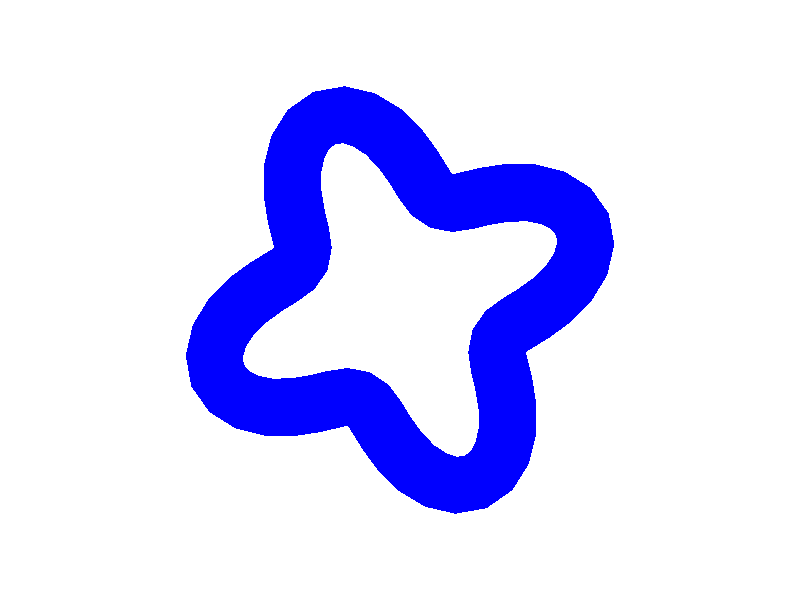#include "colors.inc"
background { rgb <1, 1, 1> }
camera {location <0, 0, 10>up <0,1,0> right <-1.33,0,0> angle 15look_at <0, 0, 0> sky <0, 1, 0> }
mesh2 {
vertex_vectors { 650, 
<-0.5, -6.12323e-17, 0.05>, 
<-0.538177, 0.0444738, 0.0404508>, 
<-0.561771, 0.0719601, 0.0154508>, 
<-0.561771, 0.0719601, -0.0154508>, 
<-0.538177, 0.0444738, -0.0404508>, 
<-0.5, -5.19663e-17, -0.05>, 
<-0.461823, -0.0444738, -0.0404508>, 
<-0.438229, -0.0719601, -0.0154508>, 
<-0.438229, -0.0719601, 0.0154508>, 
<-0.461823, -0.0444738, 0.0404508>, 
<-0.554718, -0.054635, 0.05>, 
<-0.600415, -0.0182755, 0.0404508>, 
<-0.628657, 0.00419596, 0.0154508>, 
<-0.628657, 0.00419596, -0.0154508>, 
<-0.600415, -0.0182755, -0.0404508>, 
<-0.554718, -0.054635, -0.05>, 
<-0.509022, -0.0909945, -0.0404508>, 
<-0.48078, -0.113466, -0.0154508>, 
<-0.48078, -0.113466, 0.0154508>, 
<-0.509022, -0.0909945, 0.0404508>, 
<-0.594421, -0.118238, 0.05>, 
<-0.647875, -0.095595, 0.0404508>, 
<-0.680912, -0.081601, 0.0154508>, 
<-0.680912, -0.081601, -0.0154508>, 
<-0.647875, -0.095595, -0.0404508>, 
<-0.594421, -0.118238, -0.05>, 
<-0.540966, -0.14088, -0.0404508>, 
<-0.50793, -0.154874, -0.0154508>, 
<-0.50793, -0.154874, 0.0154508>, 
<-0.540966, -0.14088, 0.0404508>, 
<-0.611085, -0.185371, 0.05>, 
<-0.668598, -0.183122, 0.0404508>, 
<-0.704143, -0.181733, 0.0154508>, 
<-0.704143, -0.181733, -0.0154508>, 
<-0.668598, -0.183122, -0.0404508>, 
<-0.611085, -0.185371, -0.05>, 
<-0.553572, -0.187619, -0.0404508>, 
<-0.518027, -0.189009, -0.0154508>, 
<-0.518027, -0.189009, 0.0154508>, 
<-0.553572, -0.187619, 0.0404508>, 
<-0.600522, -0.248744, 0.05>, 
<-0.653426, -0.270658, 0.0404508>, 
<-0.686123, -0.284201, 0.0154508>, 
<-0.686123, -0.284201, -0.0154508>, 
<-0.653426, -0.270658, -0.0404508>, 
<-0.600522, -0.248744, -0.05>, 
<-0.547617, -0.22683, -0.0404508>, 
<-0.51492, -0.213287, -0.0154508>, 
<-0.51492, -0.213287, 0.0154508>, 
<-0.547617, -0.22683, 0.0404508>, 
<-0.563179, -0.301025, 0.05>, 
<-0.602257, -0.343283, 0.0404508>, 
<-0.626408, -0.3694, 0.0154508>, 
<-0.626408, -0.3694, -0.0154508>, 
<-0.602257, -0.343283, -0.0404508>, 
<-0.563179, -0.301025, -0.05>, 
<-0.524101, -0.258768, -0.0404508>, 
<-0.49995, -0.232651, -0.0154508>, 
<-0.49995, -0.232651, 0.0154508>, 
<-0.524101, -0.258768, 0.0404508>, 
<-0.503925, -0.336712, 0.05>, 
<-0.525713, -0.390521, 0.0404508>, 
<-0.539178, -0.423777, 0.0154508>, 
<-0.539178, -0.423777, -0.0154508>, 
<-0.525713, -0.390521, -0.0404508>, 
<-0.503925, -0.336712, -0.05>, 
<-0.482138, -0.282904, -0.0404508>, 
<-0.468673, -0.249648, -0.0154508>, 
<-0.468673, -0.249648, 0.0154508>, 
<-0.482138, -0.282904, 0.0404508>, 
<-0.430878, -0.353612, 0.05>, 
<-0.43748, -0.411635, 0.0404508>, 
<-0.44156, -0.447494, 0.0154508>, 
<-0.44156, -0.447494, -0.0154508>, 
<-0.43748, -0.411635, -0.0404508>, 
<-0.430878, -0.353612, -0.05>, 
<-0.424276, -0.29559, -0.0404508>, 
<-0.420196, -0.259731, -0.0154508>, 
<-0.420196, -0.259731, 0.0154508>, 
<-0.424276, -0.29559, 0.0404508>, 
<-0.353553, -0.353553, 0.05>, 
<-0.348974, -0.411977, 0.0404508>, 
<-0.346144, -0.448084, 0.0154508>, 
<-0.346144, -0.448084, -0.0154508>, 
<-0.348974, -0.411977, -0.0404508>, 
<-0.353553, -0.353553, -0.05>, 
<-0.358132, -0.29513, -0.0404508>, 
<-0.360962, -0.259023, -0.0154508>, 
<-0.360962, -0.259023, 0.0154508>, 
<-0.358132, -0.29513, 0.0404508>, 
<-0.280781, -0.342132, 0.05>, 
<-0.269485, -0.399772, 0.0404508>, 
<-0.262504, -0.435396, 0.0154508>, 
<-0.262504, -0.435396, -0.0154508>, 
<-0.269485, -0.399772, -0.0404508>, 
<-0.280781, -0.342132, -0.05>, 
<-0.292077, -0.284492, -0.0404508>, 
<-0.299058, -0.248869, -0.0154508>, 
<-0.299058, -0.248869, 0.0154508>, 
<-0.292077, -0.284492, 0.0404508>, 
<-0.218858, -0.327544, 0.05>, 
<-0.206869, -0.385067, 0.0404508>, 
<-0.19946, -0.420618, 0.0154508>, 
<-0.19946, -0.420618, -0.0154508>, 
<-0.206869, -0.385067, -0.0404508>, 
<-0.218858, -0.327544, -0.05>, 
<-0.230847, -0.270021, -0.0404508>, 
<-0.238256, -0.23447, -0.0154508>, 
<-0.238256, -0.23447, 0.0154508>, 
<-0.230847, -0.270021, 0.0404508>, 
<-0.170371, -0.318742, 0.05>, 
<-0.168816, -0.376815, 0.0404508>, 
<-0.167854, -0.412706, 0.0154508>, 
<-0.167854, -0.412706, -0.0154508>, 
<-0.168816, -0.376815, -0.0404508>, 
<-0.170371, -0.318742, -0.05>, 
<-0.171927, -0.260669, -0.0404508>, 
<-0.172888, -0.224778, -0.0154508>, 
<-0.172888, -0.224778, 0.0154508>, 
<-0.171927, -0.260669, 0.0404508>, 
<-0.133939, -0.323358, 0.05>, 
<-0.155638, -0.375743, 0.0404508>, 
<-0.169048, -0.408118, 0.0154508>, 
<-0.169048, -0.408118, -0.0154508>, 
<-0.155638, -0.375743, -0.0404508>, 
<-0.133939, -0.323358, -0.05>, 
<-0.112241, -0.270973, -0.0404508>, 
<-0.0988304, -0.238598, -0.0154508>, 
<-0.0988304, -0.238598, 0.0154508>, 
<-0.112241, -0.270973, 0.0404508>, 
<-0.104914, -0.345856, 0.05>, 
<-0.147078, -0.385819, 0.0404508>, 
<-0.173136, -0.410518, 0.0154508>, 
<-0.173136, -0.410518, -0.0154508>, 
<-0.147078, -0.385819, -0.0404508>, 
<-0.104914, -0.345856, -0.05>, 
<-0.0627505, -0.305892, -0.0404508>, 
<-0.0366919, -0.281193, -0.0154508>, 
<-0.0366919, -0.281193, 0.0154508>, 
<-0.0627505, -0.305892, 0.0404508>, 
<-0.0768527, -0.386365, 0.05>, 
<-0.126005, -0.418562, 0.0404508>, 
<-0.156382, -0.438461, 0.0154508>, 
<-0.156382, -0.438461, -0.0154508>, 
<-0.126005, -0.418562, -0.0404508>, 
<-0.0768527, -0.386365, -0.05>, 
<-0.0277007, -0.354167, -0.0404508>, 
<0.00267684, -0.334268, -0.0154508>, 
<0.00267684, -0.334268, 0.0154508>, 
<-0.0277007, -0.354167, 0.0404508>, 
<-0.0433821, -0.440466, 0.05>, 
<-0.0921272, -0.473237, 0.0404508>, 
<-0.122253, -0.49349, 0.0154508>, 
<-0.122253, -0.49349, -0.0154508>, 
<-0.0921272, -0.473237, -0.0404508>, 
<-0.0433821, -0.440466, -0.05>, 
<0.00536289, -0.407696, -0.0404508>, 
<0.035489, -0.387443, -0.0154508>, 
<0.035489, -0.387443, 0.0154508>, 
<0.00536289, -0.407696, 0.0404508>, 
<3.06162e-17, -0.5, 0.05>, 
<-0.0445492, -0.538074, 0.0404508>, 
<-0.0720822, -0.561604, 0.0154508>, 
<-0.0720822, -0.561604, -0.0154508>, 
<-0.0445492, -0.538074, -0.0404508>, 
<2.13344e-17, -0.5, -0.05>, 
<0.0445492, -0.461926, -0.0404508>, 
<0.0720822, -0.438396, -0.0154508>, 
<0.0720822, -0.438396, 0.0154508>, 
<0.0445492, -0.461926, 0.0404508>, 
<0.054635, -0.554718, 0.05>, 
<0.0182755, -0.600415, 0.0404508>, 
<-0.00419596, -0.628657, 0.0154508>, 
<-0.00419596, -0.628657, -0.0154508>, 
<0.0182755, -0.600415, -0.0404508>, 
<0.054635, -0.554718, -0.05>, 
<0.0909945, -0.509022, -0.0404508>, 
<0.113466, -0.48078, -0.0154508>, 
<0.113466, -0.48078, 0.0154508>, 
<0.0909945, -0.509022, 0.0404508>, 
<0.118238, -0.594421, 0.05>, 
<0.095595, -0.647875, 0.0404508>, 
<0.081601, -0.680912, 0.0154508>, 
<0.081601, -0.680912, -0.0154508>, 
<0.095595, -0.647875, -0.0404508>, 
<0.118238, -0.594421, -0.05>, 
<0.14088, -0.540966, -0.0404508>, 
<0.154874, -0.50793, -0.0154508>, 
<0.154874, -0.50793, 0.0154508>, 
<0.14088, -0.540966, 0.0404508>, 
<0.185371, -0.611085, 0.05>, 
<0.183122, -0.668598, 0.0404508>, 
<0.181733, -0.704143, 0.0154508>, 
<0.181733, -0.704143, -0.0154508>, 
<0.183122, -0.668598, -0.0404508>, 
<0.185371, -0.611085, -0.05>, 
<0.187619, -0.553572, -0.0404508>, 
<0.189009, -0.518027, -0.0154508>, 
<0.189009, -0.518027, 0.0154508>, 
<0.187619, -0.553572, 0.0404508>, 
<0.248744, -0.600522, 0.05>, 
<0.270658, -0.653426, 0.0404508>, 
<0.284201, -0.686123, 0.0154508>, 
<0.284201, -0.686123, -0.0154508>, 
<0.270658, -0.653426, -0.0404508>, 
<0.248744, -0.600522, -0.05>, 
<0.22683, -0.547617, -0.0404508>, 
<0.213287, -0.51492, -0.0154508>, 
<0.213287, -0.51492, 0.0154508>, 
<0.22683, -0.547617, 0.0404508>, 
<0.301025, -0.563179, 0.05>, 
<0.343283, -0.602257, 0.0404508>, 
<0.3694, -0.626408, 0.0154508>, 
<0.3694, -0.626408, -0.0154508>, 
<0.343283, -0.602257, -0.0404508>, 
<0.301025, -0.563179, -0.05>, 
<0.258768, -0.524101, -0.0404508>, 
<0.232651, -0.49995, -0.0154508>, 
<0.232651, -0.49995, 0.0154508>, 
<0.258768, -0.524101, 0.0404508>, 
<0.336712, -0.503925, 0.05>, 
<0.390521, -0.525713, 0.0404508>, 
<0.423777, -0.539178, 0.0154508>, 
<0.423777, -0.539178, -0.0154508>, 
<0.390521, -0.525713, -0.0404508>, 
<0.336712, -0.503925, -0.05>, 
<0.282904, -0.482138, -0.0404508>, 
<0.249648, -0.468673, -0.0154508>, 
<0.249648, -0.468673, 0.0154508>, 
<0.282904, -0.482138, 0.0404508>, 
<0.353612, -0.430878, 0.05>, 
<0.411635, -0.43748, 0.0404508>, 
<0.447494, -0.44156, 0.0154508>, 
<0.447494, -0.44156, -0.0154508>, 
<0.411635, -0.43748, -0.0404508>, 
<0.353612, -0.430878, -0.05>, 
<0.29559, -0.424276, -0.0404508>, 
<0.259731, -0.420196, -0.0154508>, 
<0.259731, -0.420196, 0.0154508>, 
<0.29559, -0.424276, 0.0404508>, 
<0.353553, -0.353553, 0.05>, 
<0.411977, -0.348974, 0.0404508>, 
<0.448084, -0.346144, 0.0154508>, 
<0.448084, -0.346144, -0.0154508>, 
<0.411977, -0.348974, -0.0404508>, 
<0.353553, -0.353553, -0.05>, 
<0.29513, -0.358132, -0.0404508>, 
<0.259023, -0.360962, -0.0154508>, 
<0.259023, -0.360962, 0.0154508>, 
<0.29513, -0.358132, 0.0404508>, 
<0.342132, -0.280781, 0.05>, 
<0.399772, -0.269485, 0.0404508>, 
<0.435396, -0.262504, 0.0154508>, 
<0.435396, -0.262504, -0.0154508>, 
<0.399772, -0.269485, -0.0404508>, 
<0.342132, -0.280781, -0.05>, 
<0.284492, -0.292077, -0.0404508>, 
<0.248869, -0.299058, -0.0154508>, 
<0.248869, -0.299058, 0.0154508>, 
<0.284492, -0.292077, 0.0404508>, 
<0.327544, -0.218858, 0.05>, 
<0.385067, -0.206869, 0.0404508>, 
<0.420618, -0.19946, 0.0154508>, 
<0.420618, -0.19946, -0.0154508>, 
<0.385067, -0.206869, -0.0404508>, 
<0.327544, -0.218858, -0.05>, 
<0.270021, -0.230847, -0.0404508>, 
<0.23447, -0.238256, -0.0154508>, 
<0.23447, -0.238256, 0.0154508>, 
<0.270021, -0.230847, 0.0404508>, 
<0.318742, -0.170371, 0.05>, 
<0.376815, -0.168816, 0.0404508>, 
<0.412706, -0.167854, 0.0154508>, 
<0.412706, -0.167854, -0.0154508>, 
<0.376815, -0.168816, -0.0404508>, 
<0.318742, -0.170371, -0.05>, 
<0.260669, -0.171927, -0.0404508>, 
<0.224778, -0.172888, -0.0154508>, 
<0.224778, -0.172888, 0.0154508>, 
<0.260669, -0.171927, 0.0404508>, 
<0.323358, -0.133939, 0.05>, 
<0.375743, -0.155638, 0.0404508>, 
<0.408118, -0.169048, 0.0154508>, 
<0.408118, -0.169048, -0.0154508>, 
<0.375743, -0.155638, -0.0404508>, 
<0.323358, -0.133939, -0.05>, 
<0.270973, -0.112241, -0.0404508>, 
<0.238598, -0.0988304, -0.0154508>, 
<0.238598, -0.0988304, 0.0154508>, 
<0.270973, -0.112241, 0.0404508>, 
<0.345856, -0.104914, 0.05>, 
<0.385819, -0.147078, 0.0404508>, 
<0.410518, -0.173136, 0.0154508>, 
<0.410518, -0.173136, -0.0154508>, 
<0.385819, -0.147078, -0.0404508>, 
<0.345856, -0.104914, -0.05>, 
<0.305892, -0.0627505, -0.0404508>, 
<0.281193, -0.0366919, -0.0154508>, 
<0.281193, -0.0366919, 0.0154508>, 
<0.305892, -0.0627505, 0.0404508>, 
<0.386365, -0.0768527, 0.05>, 
<0.418562, -0.126005, 0.0404508>, 
<0.438461, -0.156382, 0.0154508>, 
<0.438461, -0.156382, -0.0154508>, 
<0.418562, -0.126005, -0.0404508>, 
<0.386365, -0.0768527, -0.05>, 
<0.354167, -0.0277007, -0.0404508>, 
<0.334268, 0.00267684, -0.0154508>, 
<0.334268, 0.00267684, 0.0154508>, 
<0.354167, -0.0277007, 0.0404508>, 
<0.440466, -0.0433821, 0.05>, 
<0.473237, -0.0921272, 0.0404508>, 
<0.49349, -0.122253, 0.0154508>, 
<0.49349, -0.122253, -0.0154508>, 
<0.473237, -0.0921272, -0.0404508>, 
<0.440466, -0.0433821, -0.05>, 
<0.407696, 0.00536289, -0.0404508>, 
<0.387443, 0.035489, -0.0154508>, 
<0.387443, 0.035489, 0.0154508>, 
<0.407696, 0.00536289, 0.0404508>, 
<0.5, 0, 0.05>, 
<0.538074, -0.0445492, 0.0404508>, 
<0.561604, -0.0720822, 0.0154508>, 
<0.561604, -0.0720822, -0.0154508>, 
<0.538074, -0.0445492, -0.0404508>, 
<0.5, -9.28181e-18, -0.05>, 
<0.461926, 0.0445492, -0.0404508>, 
<0.438396, 0.0720822, -0.0154508>, 
<0.438396, 0.0720822, 0.0154508>, 
<0.461926, 0.0445492, 0.0404508>, 
<0.554718, 0.054635, 0.05>, 
<0.600415, 0.0182755, 0.0404508>, 
<0.628657, -0.00419596, 0.0154508>, 
<0.628657, -0.00419596, -0.0154508>, 
<0.600415, 0.0182755, -0.0404508>, 
<0.554718, 0.054635, -0.05>, 
<0.509022, 0.0909945, -0.0404508>, 
<0.48078, 0.113466, -0.0154508>, 
<0.48078, 0.113466, 0.0154508>, 
<0.509022, 0.0909945, 0.0404508>, 
<0.594421, 0.118238, 0.05>, 
<0.647875, 0.095595, 0.0404508>, 
<0.680912, 0.081601, 0.0154508>, 
<0.680912, 0.081601, -0.0154508>, 
<0.647875, 0.095595, -0.0404508>, 
<0.594421, 0.118238, -0.05>, 
<0.540966, 0.14088, -0.0404508>, 
<0.50793, 0.154874, -0.0154508>, 
<0.50793, 0.154874, 0.0154508>, 
<0.540966, 0.14088, 0.0404508>, 
<0.611085, 0.185371, 0.05>, 
<0.668598, 0.183122, 0.0404508>, 
<0.704143, 0.181733, 0.0154508>, 
<0.704143, 0.181733, -0.0154508>, 
<0.668598, 0.183122, -0.0404508>, 
<0.611085, 0.185371, -0.05>, 
<0.553572, 0.187619, -0.0404508>, 
<0.518027, 0.189009, -0.0154508>, 
<0.518027, 0.189009, 0.0154508>, 
<0.553572, 0.187619, 0.0404508>, 
<0.600522, 0.248744, 0.05>, 
<0.653426, 0.270658, 0.0404508>, 
<0.686123, 0.284201, 0.0154508>, 
<0.686123, 0.284201, -0.0154508>, 
<0.653426, 0.270658, -0.0404508>, 
<0.600522, 0.248744, -0.05>, 
<0.547617, 0.22683, -0.0404508>, 
<0.51492, 0.213287, -0.0154508>, 
<0.51492, 0.213287, 0.0154508>, 
<0.547617, 0.22683, 0.0404508>, 
<0.563179, 0.301025, 0.05>, 
<0.602257, 0.343283, 0.0404508>, 
<0.626408, 0.3694, 0.0154508>, 
<0.626408, 0.3694, -0.0154508>, 
<0.602257, 0.343283, -0.0404508>, 
<0.563179, 0.301025, -0.05>, 
<0.524101, 0.258768, -0.0404508>, 
<0.49995, 0.232651, -0.0154508>, 
<0.49995, 0.232651, 0.0154508>, 
<0.524101, 0.258768, 0.0404508>, 
<0.503925, 0.336712, 0.05>, 
<0.525713, 0.390521, 0.0404508>, 
<0.539178, 0.423777, 0.0154508>, 
<0.539178, 0.423777, -0.0154508>, 
<0.525713, 0.390521, -0.0404508>, 
<0.503925, 0.336712, -0.05>, 
<0.482138, 0.282904, -0.0404508>, 
<0.468673, 0.249648, -0.0154508>, 
<0.468673, 0.249648, 0.0154508>, 
<0.482138, 0.282904, 0.0404508>, 
<0.430878, 0.353612, 0.05>, 
<0.43748, 0.411635, 0.0404508>, 
<0.44156, 0.447494, 0.0154508>, 
<0.44156, 0.447494, -0.0154508>, 
<0.43748, 0.411635, -0.0404508>, 
<0.430878, 0.353612, -0.05>, 
<0.424276, 0.29559, -0.0404508>, 
<0.420196, 0.259731, -0.0154508>, 
<0.420196, 0.259731, 0.0154508>, 
<0.424276, 0.29559, 0.0404508>, 
<0.353553, 0.353553, 0.05>, 
<0.348974, 0.411977, 0.0404508>, 
<0.346144, 0.448084, 0.0154508>, 
<0.346144, 0.448084, -0.0154508>, 
<0.348974, 0.411977, -0.0404508>, 
<0.353553, 0.353553, -0.05>, 
<0.358132, 0.29513, -0.0404508>, 
<0.360962, 0.259023, -0.0154508>, 
<0.360962, 0.259023, 0.0154508>, 
<0.358132, 0.29513, 0.0404508>, 
<0.280781, 0.342132, 0.05>, 
<0.269485, 0.399772, 0.0404508>, 
<0.262504, 0.435396, 0.0154508>, 
<0.262504, 0.435396, -0.0154508>, 
<0.269485, 0.399772, -0.0404508>, 
<0.280781, 0.342132, -0.05>, 
<0.292077, 0.284492, -0.0404508>, 
<0.299058, 0.248869, -0.0154508>, 
<0.299058, 0.248869, 0.0154508>, 
<0.292077, 0.284492, 0.0404508>, 
<0.218858, 0.327544, 0.05>, 
<0.206869, 0.385067, 0.0404508>, 
<0.19946, 0.420618, 0.0154508>, 
<0.19946, 0.420618, -0.0154508>, 
<0.206869, 0.385067, -0.0404508>, 
<0.218858, 0.327544, -0.05>, 
<0.230847, 0.270021, -0.0404508>, 
<0.238256, 0.23447, -0.0154508>, 
<0.238256, 0.23447, 0.0154508>, 
<0.230847, 0.270021, 0.0404508>, 
<0.170371, 0.318742, 0.05>, 
<0.168816, 0.376815, 0.0404508>, 
<0.167854, 0.412706, 0.0154508>, 
<0.167854, 0.412706, -0.0154508>, 
<0.168816, 0.376815, -0.0404508>, 
<0.170371, 0.318742, -0.05>, 
<0.171927, 0.260669, -0.0404508>, 
<0.172888, 0.224778, -0.0154508>, 
<0.172888, 0.224778, 0.0154508>, 
<0.171927, 0.260669, 0.0404508>, 
<0.133939, 0.323358, 0.05>, 
<0.155638, 0.375743, 0.0404508>, 
<0.169048, 0.408118, 0.0154508>, 
<0.169048, 0.408118, -0.0154508>, 
<0.155638, 0.375743, -0.0404508>, 
<0.133939, 0.323358, -0.05>, 
<0.112241, 0.270973, -0.0404508>, 
<0.0988304, 0.238598, -0.0154508>, 
<0.0988304, 0.238598, 0.0154508>, 
<0.112241, 0.270973, 0.0404508>, 
<0.104914, 0.345856, 0.05>, 
<0.147078, 0.385819, 0.0404508>, 
<0.173136, 0.410518, 0.0154508>, 
<0.173136, 0.410518, -0.0154508>, 
<0.147078, 0.385819, -0.0404508>, 
<0.104914, 0.345856, -0.05>, 
<0.0627505, 0.305892, -0.0404508>, 
<0.0366919, 0.281193, -0.0154508>, 
<0.0366919, 0.281193, 0.0154508>, 
<0.0627505, 0.305892, 0.0404508>, 
<0.0768527, 0.386365, 0.05>, 
<0.126005, 0.418562, 0.0404508>, 
<0.156382, 0.438461, 0.0154508>, 
<0.156382, 0.438461, -0.0154508>, 
<0.126005, 0.418562, -0.0404508>, 
<0.0768527, 0.386365, -0.05>, 
<0.0277007, 0.354167, -0.0404508>, 
<-0.00267684, 0.334268, -0.0154508>, 
<-0.00267684, 0.334268, 0.0154508>, 
<0.0277007, 0.354167, 0.0404508>, 
<0.0433821, 0.440466, 0.05>, 
<0.0921272, 0.473237, 0.0404508>, 
<0.122253, 0.49349, 0.0154508>, 
<0.122253, 0.49349, -0.0154508>, 
<0.0921272, 0.473237, -0.0404508>, 
<0.0433821, 0.440466, -0.05>, 
<-0.00536289, 0.407696, -0.0404508>, 
<-0.035489, 0.387443, -0.0154508>, 
<-0.035489, 0.387443, 0.0154508>, 
<-0.00536289, 0.407696, 0.0404508>, 
<3.06162e-17, 0.5, 0.05>, 
<0.0445492, 0.538074, 0.0404508>, 
<0.0720822, 0.561604, 0.0154508>, 
<0.0720822, 0.561604, -0.0154508>, 
<0.0445492, 0.538074, -0.0404508>, 
<3.9898e-17, 0.5, -0.05>, 
<-0.0445492, 0.461926, -0.0404508>, 
<-0.0720822, 0.438396, -0.0154508>, 
<-0.0720822, 0.438396, 0.0154508>, 
<-0.0445492, 0.461926, 0.0404508>, 
<-0.054635, 0.554718, 0.05>, 
<-0.0182755, 0.600415, 0.0404508>, 
<0.00419596, 0.628657, 0.0154508>, 
<0.00419596, 0.628657, -0.0154508>, 
<-0.0182755, 0.600415, -0.0404508>, 
<-0.054635, 0.554718, -0.05>, 
<-0.0909945, 0.509022, -0.0404508>, 
<-0.113466, 0.48078, -0.0154508>, 
<-0.113466, 0.48078, 0.0154508>, 
<-0.0909945, 0.509022, 0.0404508>, 
<-0.118238, 0.594421, 0.05>, 
<-0.095595, 0.647875, 0.0404508>, 
<-0.081601, 0.680912, 0.0154508>, 
<-0.081601, 0.680912, -0.0154508>, 
<-0.095595, 0.647875, -0.0404508>, 
<-0.118238, 0.594421, -0.05>, 
<-0.14088, 0.540966, -0.0404508>, 
<-0.154874, 0.50793, -0.0154508>, 
<-0.154874, 0.50793, 0.0154508>, 
<-0.14088, 0.540966, 0.0404508>, 
<-0.185371, 0.611085, 0.05>, 
<-0.183122, 0.668598, 0.0404508>, 
<-0.181733, 0.704143, 0.0154508>, 
<-0.181733, 0.704143, -0.0154508>, 
<-0.183122, 0.668598, -0.0404508>, 
<-0.185371, 0.611085, -0.05>, 
<-0.187619, 0.553572, -0.0404508>, 
<-0.189009, 0.518027, -0.0154508>, 
<-0.189009, 0.518027, 0.0154508>, 
<-0.187619, 0.553572, 0.0404508>, 
<-0.248744, 0.600522, 0.05>, 
<-0.270658, 0.653426, 0.0404508>, 
<-0.284201, 0.686123, 0.0154508>, 
<-0.284201, 0.686123, -0.0154508>, 
<-0.270658, 0.653426, -0.0404508>, 
<-0.248744, 0.600522, -0.05>, 
<-0.22683, 0.547617, -0.0404508>, 
<-0.213287, 0.51492, -0.0154508>, 
<-0.213287, 0.51492, 0.0154508>, 
<-0.22683, 0.547617, 0.0404508>, 
<-0.301025, 0.563179, 0.05>, 
<-0.343283, 0.602257, 0.0404508>, 
<-0.3694, 0.626408, 0.0154508>, 
<-0.3694, 0.626408, -0.0154508>, 
<-0.343283, 0.602257, -0.0404508>, 
<-0.301025, 0.563179, -0.05>, 
<-0.258768, 0.524101, -0.0404508>, 
<-0.232651, 0.49995, -0.0154508>, 
<-0.232651, 0.49995, 0.0154508>, 
<-0.258768, 0.524101, 0.0404508>, 
<-0.336712, 0.503925, 0.05>, 
<-0.390521, 0.525713, 0.0404508>, 
<-0.423777, 0.539178, 0.0154508>, 
<-0.423777, 0.539178, -0.0154508>, 
<-0.390521, 0.525713, -0.0404508>, 
<-0.336712, 0.503925, -0.05>, 
<-0.282904, 0.482138, -0.0404508>, 
<-0.249648, 0.468673, -0.0154508>, 
<-0.249648, 0.468673, 0.0154508>, 
<-0.282904, 0.482138, 0.0404508>, 
<-0.353612, 0.430878, 0.05>, 
<-0.411635, 0.43748, 0.0404508>, 
<-0.447494, 0.44156, 0.0154508>, 
<-0.447494, 0.44156, -0.0154508>, 
<-0.411635, 0.43748, -0.0404508>, 
<-0.353612, 0.430878, -0.05>, 
<-0.29559, 0.424276, -0.0404508>, 
<-0.259731, 0.420196, -0.0154508>, 
<-0.259731, 0.420196, 0.0154508>, 
<-0.29559, 0.424276, 0.0404508>, 
<-0.353553, 0.353553, 0.05>, 
<-0.411977, 0.348974, 0.0404508>, 
<-0.448084, 0.346144, 0.0154508>, 
<-0.448084, 0.346144, -0.0154508>, 
<-0.411977, 0.348974, -0.0404508>, 
<-0.353553, 0.353553, -0.05>, 
<-0.29513, 0.358132, -0.0404508>, 
<-0.259023, 0.360962, -0.0154508>, 
<-0.259023, 0.360962, 0.0154508>, 
<-0.29513, 0.358132, 0.0404508>, 
<-0.342132, 0.280781, 0.05>, 
<-0.399772, 0.269485, 0.0404508>, 
<-0.435396, 0.262504, 0.0154508>, 
<-0.435396, 0.262504, -0.0154508>, 
<-0.399772, 0.269485, -0.0404508>, 
<-0.342132, 0.280781, -0.05>, 
<-0.284492, 0.292077, -0.0404508>, 
<-0.248869, 0.299058, -0.0154508>, 
<-0.248869, 0.299058, 0.0154508>, 
<-0.284492, 0.292077, 0.0404508>, 
<-0.327544, 0.218858, 0.05>, 
<-0.385067, 0.206869, 0.0404508>, 
<-0.420618, 0.19946, 0.0154508>, 
<-0.420618, 0.19946, -0.0154508>, 
<-0.385067, 0.206869, -0.0404508>, 
<-0.327544, 0.218858, -0.05>, 
<-0.270021, 0.230847, -0.0404508>, 
<-0.23447, 0.238256, -0.0154508>, 
<-0.23447, 0.238256, 0.0154508>, 
<-0.270021, 0.230847, 0.0404508>, 
<-0.318742, 0.170371, 0.05>, 
<-0.376815, 0.168816, 0.0404508>, 
<-0.412706, 0.167854, 0.0154508>, 
<-0.412706, 0.167854, -0.0154508>, 
<-0.376815, 0.168816, -0.0404508>, 
<-0.318742, 0.170371, -0.05>, 
<-0.260669, 0.171927, -0.0404508>, 
<-0.224778, 0.172888, -0.0154508>, 
<-0.224778, 0.172888, 0.0154508>, 
<-0.260669, 0.171927, 0.0404508>, 
<-0.323358, 0.133939, 0.05>, 
<-0.375743, 0.155638, 0.0404508>, 
<-0.408118, 0.169048, 0.0154508>, 
<-0.408118, 0.169048, -0.0154508>, 
<-0.375743, 0.155638, -0.0404508>, 
<-0.323358, 0.133939, -0.05>, 
<-0.270973, 0.112241, -0.0404508>, 
<-0.238598, 0.0988304, -0.0154508>, 
<-0.238598, 0.0988304, 0.0154508>, 
<-0.270973, 0.112241, 0.0404508>, 
<-0.345856, 0.104914, 0.05>, 
<-0.385819, 0.147078, 0.0404508>, 
<-0.410518, 0.173136, 0.0154508>, 
<-0.410518, 0.173136, -0.0154508>, 
<-0.385819, 0.147078, -0.0404508>, 
<-0.345856, 0.104914, -0.05>, 
<-0.305892, 0.0627505, -0.0404508>, 
<-0.281193, 0.0366919, -0.0154508>, 
<-0.281193, 0.0366919, 0.0154508>, 
<-0.305892, 0.0627505, 0.0404508>, 
<-0.386365, 0.0768527, 0.05>, 
<-0.418562, 0.126005, 0.0404508>, 
<-0.438461, 0.156382, 0.0154508>, 
<-0.438461, 0.156382, -0.0154508>, 
<-0.418562, 0.126005, -0.0404508>, 
<-0.386365, 0.0768527, -0.05>, 
<-0.354167, 0.0277007, -0.0404508>, 
<-0.334268, -0.00267684, -0.0154508>, 
<-0.334268, -0.00267684, 0.0154508>, 
<-0.354167, 0.0277007, 0.0404508>, 
<-0.440466, 0.0433821, 0.05>, 
<-0.473237, 0.0921272, 0.0404508>, 
<-0.49349, 0.122253, 0.0154508>, 
<-0.49349, 0.122253, -0.0154508>, 
<-0.473237, 0.0921272, -0.0404508>, 
<-0.440466, 0.0433821, -0.05>, 
<-0.407696, -0.00536289, -0.0404508>, 
<-0.387443, -0.035489, -0.0154508>, 
<-0.387443, -0.035489, 0.0154508>, 
<-0.407696, -0.00536289, 0.0404508>, 
<-0.5, 6.12323e-17, 0.05>, 
<-0.534719, 0.0474286, 0.0404508>, 
<-0.556177, 0.0767411, 0.0154508>, 
<-0.556177, 0.0767411, -0.0154508>, 
<-0.534719, 0.0474286, -0.0404508>, 
<-0.5, 7.11141e-17, -0.05>, 
<-0.465281, -0.0474286, -0.0404508>, 
<-0.443823, -0.0767411, -0.0154508>, 
<-0.443823, -0.0767411, 0.0154508>, 
<-0.465281, -0.0474286, 0.0404508>
}
normal_vectors { 650, 
<0, 0, 1>, 
<-0.536072, 0.624496, 0.568006>, 
<-0.642869, 0.748908, 0.160801>, 
<-0.642869, 0.748908, -0.160801>, 
<-0.536072, 0.624496, -0.568006>, 
<-1.59082e-16, 1.85322e-16, -1>, 
<0.536072, -0.624496, -0.568006>, 
<0.642869, -0.748908, -0.160801>, 
<0.642869, -0.748908, 0.160801>, 
<0.536072, -0.624496, 0.568006>, 
<0, 0, 1>, 
<-0.643262, 0.51183, 0.569424>, 
<-0.772259, 0.61447, 0.161379>, 
<-0.772259, 0.61447, -0.161379>, 
<-0.643262, 0.51183, -0.569424>, 
<-1.90416e-16, 1.5151e-16, -1>, 
<0.643262, -0.51183, -0.569424>, 
<0.772259, -0.61447, -0.161379>, 
<0.772259, -0.61447, 0.161379>, 
<0.643262, -0.51183, 0.569424>, 
<0, 0, 1>, 
<-0.755481, 0.320013, 0.571699>, 
<-0.908588, 0.384867, 0.162311>, 
<-0.908588, 0.384867, -0.162311>, 
<-0.755481, 0.320013, -0.571699>, 
<-2.22744e-16, 9.43516e-17, -1>, 
<0.755481, -0.320013, -0.571699>, 
<0.908588, -0.384867, -0.162311>, 
<0.908588, -0.384867, 0.162311>, 
<0.755481, -0.320013, 0.571699>, 
<0, 0, 1>, 
<-0.817531, 0.0319602, 0.574998>, 
<-0.985762, 0.038537, 0.163671>, 
<-0.985762, 0.038537, -0.163671>, 
<-0.817531, 0.0319602, -0.574998>, 
<-2.39656e-16, 9.36901e-18, -1>, 
<0.817531, -0.0319602, -0.574998>, 
<0.985762, -0.038537, -0.163671>, 
<0.985762, -0.038537, 0.163671>, 
<0.817531, -0.0319602, 0.574998>, 
<0, 0, 1>, 
<-0.754596, -0.312564, 0.576965>, 
<-0.911296, -0.377471, 0.164487>, 
<-0.911296, -0.377471, -0.164487>, 
<-0.754596, -0.312564, -0.576965>, 
<-2.20453e-16, -9.13145e-17, -1>, 
<0.754596, 0.312564, -0.576965>, 
<0.911296, 0.377471, -0.164487>, 
<0.911296, 0.377471, 0.164487>, 
<0.754596, 0.312564, 0.576965>, 
<0, 0, 1>, 
<-0.555482, -0.600681, 0.574998>, 
<-0.669789, -0.724289, 0.163671>, 
<-0.669789, -0.724289, -0.163671>, 
<-0.555482, -0.600681, -0.574998>, 
<-1.62837e-16, -1.76087e-16, -1>, 
<0.555482, 0.600681, -0.574998>, 
<0.669789, 0.724289, -0.163671>, 
<0.669789, 0.724289, 0.163671>, 
<0.555482, 0.600681, 0.574998>, 
<0, 0, 1>, 
<-0.307922, -0.760489, 0.571699>, 
<-0.370327, -0.914611, 0.162311>, 
<-0.370327, -0.914611, -0.162311>, 
<-0.307922, -0.760489, -0.571699>, 
<-9.07869e-17, -2.2422e-16, -1>, 
<0.307922, 0.760489, -0.571699>, 
<0.370327, 0.914611, -0.162311>, 
<0.370327, 0.914611, 0.162311>, 
<0.307922, 0.760489, 0.571699>, 
<0, 0, 1>, 
<-0.0929365, -0.816774, 0.569424>, 
<-0.111573, -0.980565, 0.161379>, 
<-0.111573, -0.980565, -0.161379>, 
<-0.0929365, -0.816774, -0.569424>, 
<-2.75106e-17, -2.41778e-16, -1>, 
<0.0929365, 0.816774, -0.569424>, 
<0.111573, 0.980565, -0.161379>, 
<0.111573, 0.980565, 0.161379>, 
<0.0929365, 0.816774, 0.569424>, 
<0, 0, 1>, 
<0.0643051, -0.820464, 0.56807>, 
<0.0771198, -0.983965, 0.160827>, 
<0.0771198, -0.983965, -0.160827>, 
<0.0643051, -0.820464, -0.56807>, 
<1.90807e-17, -2.43448e-16, -1>, 
<-0.0643051, 0.820464, -0.56807>, 
<-0.0771198, 0.983965, -0.160827>, 
<-0.0771198, 0.983965, 0.160827>, 
<-0.0643051, 0.820464, 0.56807>, 
<0, 0, 1>, 
<0.158388, -0.808213, 0.567191>, 
<0.189822, -0.968616, 0.160469>, 
<0.189822, -0.968616, -0.160469>, 
<0.158388, -0.808213, -0.567191>, 
<4.70697e-17, -2.40185e-16, -1>, 
<-0.158388, 0.808213, -0.567191>, 
<-0.189822, 0.968616, -0.160469>, 
<-0.189822, 0.968616, 0.160469>, 
<-0.158388, 0.808213, 0.567191>, 
<0, 0, 1>, 
<0.168057, -0.806361, 0.567044>, 
<0.201388, -0.966287, 0.16041>, 
<0.201388, -0.966287, -0.16041>, 
<0.168057, -0.806361, -0.567044>, 
<4.99562e-17, -2.39697e-16, -1>, 
<-0.168057, 0.806361, -0.567044>, 
<-0.201388, 0.966287, -0.16041>, 
<-0.201388, 0.966287, 0.16041>, 
<-0.168057, 0.806361, 0.567044>, 
<0, 0, 1>, 
<0.0219736, -0.82036, 0.571425>, 
<0.0264212, -0.986404, 0.162198>, 
<0.0264212, -0.986404, -0.162198>, 
<0.0219736, -0.82036, -0.571425>, 
<6.48176e-18, -2.41989e-16, -1>, 
<-0.0219736, 0.82036, -0.571425>, 
<-0.0264212, 0.986404, -0.162198>, 
<-0.0264212, 0.986404, 0.162198>, 
<-0.0219736, 0.82036, 0.571425>, 
<0, 0, 1>, 
<-0.311531, -0.752103, 0.580766>, 
<-0.377369, -0.91105, 0.166074>, 
<-0.377369, -0.91105, -0.166074>, 
<-0.311531, -0.752103, -0.580766>, 
<-9.04171e-17, -2.18286e-16, -1>, 
<0.311531, 0.752103, -0.580766>, 
<0.377369, 0.91105, -0.166074>, 
<0.377369, 0.91105, 0.166074>, 
<0.311531, 0.752103, 0.580766>, 
<0, 0, 1>, 
<-0.59562, -0.564545, 0.571425>, 
<-0.716176, -0.678811, 0.162198>, 
<-0.716176, -0.678811, -0.162198>, 
<-0.59562, -0.564545, -0.571425>, 
<-1.75695e-16, -1.66529e-16, -1>, 
<0.59562, 0.564545, -0.571425>, 
<0.716176, 0.678811, -0.162198>, 
<0.716176, 0.678811, 0.162198>, 
<0.59562, 0.564545, 0.571425>, 
<0, 0, 1>, 
<-0.689017, -0.451349, 0.567044>, 
<-0.825671, -0.540866, 0.16041>, 
<-0.825671, -0.540866, -0.16041>, 
<-0.689017, -0.451349, -0.567044>, 
<-2.04816e-16, -1.34167e-16, -1>, 
<0.689017, 0.451349, -0.567044>, 
<0.825671, 0.540866, -0.16041>, 
<0.825671, 0.540866, 0.16041>, 
<0.689017, 0.451349, 0.567044>, 
<0, 0, 1>, 
<-0.68349, -0.459496, 0.567191>, 
<-0.81914, -0.55069, 0.160469>, 
<-0.81914, -0.55069, -0.160469>, 
<-0.68349, -0.459496, -0.567191>, 
<-2.0312e-16, -1.36553e-16, -1>, 
<0.68349, 0.459496, -0.567191>, 
<0.81914, 0.55069, -0.160469>, 
<0.81914, 0.55069, 0.160469>, 
<0.68349, 0.459496, 0.567191>, 
<0, 0, 1>, 
<-0.625626, -0.534685, 0.56807>, 
<-0.7503, -0.641236, 0.160827>, 
<-0.7503, -0.641236, -0.160827>, 
<-0.625626, -0.534685, -0.56807>, 
<-1.85636e-16, -1.58652e-16, -1>, 
<0.625626, 0.534685, -0.56807>, 
<0.7503, 0.641236, -0.160827>, 
<0.7503, 0.641236, 0.160827>, 
<0.625626, 0.534685, 0.56807>, 
<0, 0, 1>, 
<-0.51183, -0.643262, 0.569424>, 
<-0.61447, -0.772259, 0.161379>, 
<-0.61447, -0.772259, -0.161379>, 
<-0.51183, -0.643262, -0.569424>, 
<-1.5151e-16, -1.90416e-16, -1>, 
<0.51183, 0.643262, -0.569424>, 
<0.61447, 0.772259, -0.161379>, 
<0.61447, 0.772259, 0.161379>, 
<0.51183, 0.643262, 0.569424>, 
<0, 0, 1>, 
<-0.320013, -0.755481, 0.571699>, 
<-0.384867, -0.908588, 0.162311>, 
<-0.384867, -0.908588, -0.162311>, 
<-0.320013, -0.755481, -0.571699>, 
<-9.43516e-17, -2.22744e-16, -1>, 
<0.320013, 0.755481, -0.571699>, 
<0.384867, 0.908588, -0.162311>, 
<0.384867, 0.908588, 0.162311>, 
<0.320013, 0.755481, 0.571699>, 
<0, 0, 1>, 
<-0.0319602, -0.817531, 0.574998>, 
<-0.038537, -0.985762, 0.163671>, 
<-0.038537, -0.985762, -0.163671>, 
<-0.0319602, -0.817531, -0.574998>, 
<-9.36901e-18, -2.39656e-16, -1>, 
<0.0319602, 0.817531, -0.574998>, 
<0.038537, 0.985762, -0.163671>, 
<0.038537, 0.985762, 0.163671>, 
<0.0319602, 0.817531, 0.574998>, 
<0, 0, 1>, 
<0.312564, -0.754596, 0.576965>, 
<0.377471, -0.911296, 0.164487>, 
<0.377471, -0.911296, -0.164487>, 
<0.312564, -0.754596, -0.576965>, 
<9.13145e-17, -2.20453e-16, -1>, 
<-0.312564, 0.754596, -0.576965>, 
<-0.377471, 0.911296, -0.164487>, 
<-0.377471, 0.911296, 0.164487>, 
<-0.312564, 0.754596, 0.576965>, 
<0, 0, 1>, 
<0.600681, -0.555482, 0.574998>, 
<0.724289, -0.669789, 0.163671>, 
<0.724289, -0.669789, -0.163671>, 
<0.600681, -0.555482, -0.574998>, 
<1.76087e-16, -1.62837e-16, -1>, 
<-0.600681, 0.555482, -0.574998>, 
<-0.724289, 0.669789, -0.163671>, 
<-0.724289, 0.669789, 0.163671>, 
<-0.600681, 0.555482, 0.574998>, 
<0, 0, 1>, 
<0.760489, -0.307922, 0.571699>, 
<0.914611, -0.370327, 0.162311>, 
<0.914611, -0.370327, -0.162311>, 
<0.760489, -0.307922, -0.571699>, 
<2.2422e-16, -9.07869e-17, -1>, 
<-0.760489, 0.307922, -0.571699>, 
<-0.914611, 0.370327, -0.162311>, 
<-0.914611, 0.370327, 0.162311>, 
<-0.760489, 0.307922, 0.571699>, 
<0, 0, 1>, 
<0.816774, -0.0929365, 0.569424>, 
<0.980565, -0.111573, 0.161379>, 
<0.980565, -0.111573, -0.161379>, 
<0.816774, -0.0929365, -0.569424>, 
<2.41778e-16, -2.75106e-17, -1>, 
<-0.816774, 0.0929365, -0.569424>, 
<-0.980565, 0.111573, -0.161379>, 
<-0.980565, 0.111573, 0.161379>, 
<-0.816774, 0.0929365, 0.569424>, 
<0, 0, 1>, 
<0.820464, 0.0643051, 0.56807>, 
<0.983965, 0.0771198, 0.160827>, 
<0.983965, 0.0771198, -0.160827>, 
<0.820464, 0.0643051, -0.56807>, 
<2.43448e-16, 1.90807e-17, -1>, 
<-0.820464, -0.0643051, -0.56807>, 
<-0.983965, -0.0771198, -0.160827>, 
<-0.983965, -0.0771198, 0.160827>, 
<-0.820464, -0.0643051, 0.56807>, 
<0, 0, 1>, 
<0.808213, 0.158388, 0.567191>, 
<0.968616, 0.189822, 0.160469>, 
<0.968616, 0.189822, -0.160469>, 
<0.808213, 0.158388, -0.567191>, 
<2.40185e-16, 4.70697e-17, -1>, 
<-0.808213, -0.158388, -0.567191>, 
<-0.968616, -0.189822, -0.160469>, 
<-0.968616, -0.189822, 0.160469>, 
<-0.808213, -0.158388, 0.567191>, 
<0, 0, 1>, 
<0.806361, 0.168057, 0.567044>, 
<0.966287, 0.201388, 0.16041>, 
<0.966287, 0.201388, -0.16041>, 
<0.806361, 0.168057, -0.567044>, 
<2.39697e-16, 4.99562e-17, -1>, 
<-0.806361, -0.168057, -0.567044>, 
<-0.966287, -0.201388, -0.16041>, 
<-0.966287, -0.201388, 0.16041>, 
<-0.806361, -0.168057, 0.567044>, 
<0, 0, 1>, 
<0.82036, 0.0219736, 0.571425>, 
<0.986404, 0.0264212, 0.162198>, 
<0.986404, 0.0264212, -0.162198>, 
<0.82036, 0.0219736, -0.571425>, 
<2.41989e-16, 6.48176e-18, -1>, 
<-0.82036, -0.0219736, -0.571425>, 
<-0.986404, -0.0264212, -0.162198>, 
<-0.986404, -0.0264212, 0.162198>, 
<-0.82036, -0.0219736, 0.571425>, 
<0, 0, 1>, 
<0.752103, -0.311531, 0.580766>, 
<0.91105, -0.377369, 0.166074>, 
<0.91105, -0.377369, -0.166074>, 
<0.752103, -0.311531, -0.580766>, 
<2.18286e-16, -9.04171e-17, -1>, 
<-0.752103, 0.311531, -0.580766>, 
<-0.91105, 0.377369, -0.166074>, 
<-0.91105, 0.377369, 0.166074>, 
<-0.752103, 0.311531, 0.580766>, 
<0, 0, 1>, 
<0.564545, -0.59562, 0.571425>, 
<0.678811, -0.716176, 0.162198>, 
<0.678811, -0.716176, -0.162198>, 
<0.564545, -0.59562, -0.571425>, 
<1.66529e-16, -1.75695e-16, -1>, 
<-0.564545, 0.59562, -0.571425>, 
<-0.678811, 0.716176, -0.162198>, 
<-0.678811, 0.716176, 0.162198>, 
<-0.564545, 0.59562, 0.571425>, 
<0, 0, 1>, 
<0.451349, -0.689017, 0.567044>, 
<0.540866, -0.825671, 0.16041>, 
<0.540866, -0.825671, -0.16041>, 
<0.451349, -0.689017, -0.567044>, 
<1.34167e-16, -2.04816e-16, -1>, 
<-0.451349, 0.689017, -0.567044>, 
<-0.540866, 0.825671, -0.16041>, 
<-0.540866, 0.825671, 0.16041>, 
<-0.451349, 0.689017, 0.567044>, 
<0, 0, 1>, 
<0.459496, -0.68349, 0.567191>, 
<0.55069, -0.81914, 0.160469>, 
<0.55069, -0.81914, -0.160469>, 
<0.459496, -0.68349, -0.567191>, 
<1.36553e-16, -2.0312e-16, -1>, 
<-0.459496, 0.68349, -0.567191>, 
<-0.55069, 0.81914, -0.160469>, 
<-0.55069, 0.81914, 0.160469>, 
<-0.459496, 0.68349, 0.567191>, 
<0, 0, 1>, 
<0.534685, -0.625626, 0.56807>, 
<0.641236, -0.7503, 0.160827>, 
<0.641236, -0.7503, -0.160827>, 
<0.534685, -0.625626, -0.56807>, 
<1.58652e-16, -1.85636e-16, -1>, 
<-0.534685, 0.625626, -0.56807>, 
<-0.641236, 0.7503, -0.160827>, 
<-0.641236, 0.7503, 0.160827>, 
<-0.534685, 0.625626, 0.56807>, 
<0, 0, 1>, 
<0.643262, -0.51183, 0.569424>, 
<0.772259, -0.61447, 0.161379>, 
<0.772259, -0.61447, -0.161379>, 
<0.643262, -0.51183, -0.569424>, 
<1.90416e-16, -1.5151e-16, -1>, 
<-0.643262, 0.51183, -0.569424>, 
<-0.772259, 0.61447, -0.161379>, 
<-0.772259, 0.61447, 0.161379>, 
<-0.643262, 0.51183, 0.569424>, 
<0, 0, 1>, 
<0.755481, -0.320013, 0.571699>, 
<0.908588, -0.384867, 0.162311>, 
<0.908588, -0.384867, -0.162311>, 
<0.755481, -0.320013, -0.571699>, 
<2.22744e-16, -9.43516e-17, -1>, 
<-0.755481, 0.320013, -0.571699>, 
<-0.908588, 0.384867, -0.162311>, 
<-0.908588, 0.384867, 0.162311>, 
<-0.755481, 0.320013, 0.571699>, 
<0, 0, 1>, 
<0.817531, -0.0319602, 0.574998>, 
<0.985762, -0.038537, 0.163671>, 
<0.985762, -0.038537, -0.163671>, 
<0.817531, -0.0319602, -0.574998>, 
<2.39656e-16, -9.36901e-18, -1>, 
<-0.817531, 0.0319602, -0.574998>, 
<-0.985762, 0.038537, -0.163671>, 
<-0.985762, 0.038537, 0.163671>, 
<-0.817531, 0.0319602, 0.574998>, 
<0, 0, 1>, 
<0.754596, 0.312564, 0.576965>, 
<0.911296, 0.377471, 0.164487>, 
<0.911296, 0.377471, -0.164487>, 
<0.754596, 0.312564, -0.576965>, 
<2.20453e-16, 9.13145e-17, -1>, 
<-0.754596, -0.312564, -0.576965>, 
<-0.911296, -0.377471, -0.164487>, 
<-0.911296, -0.377471, 0.164487>, 
<-0.754596, -0.312564, 0.576965>, 
<0, 0, 1>, 
<0.555482, 0.600681, 0.574998>, 
<0.669789, 0.724289, 0.163671>, 
<0.669789, 0.724289, -0.163671>, 
<0.555482, 0.600681, -0.574998>, 
<1.62837e-16, 1.76087e-16, -1>, 
<-0.555482, -0.600681, -0.574998>, 
<-0.669789, -0.724289, -0.163671>, 
<-0.669789, -0.724289, 0.163671>, 
<-0.555482, -0.600681, 0.574998>, 
<0, 0, 1>, 
<0.307922, 0.760489, 0.571699>, 
<0.370327, 0.914611, 0.162311>, 
<0.370327, 0.914611, -0.162311>, 
<0.307922, 0.760489, -0.571699>, 
<9.07869e-17, 2.2422e-16, -1>, 
<-0.307922, -0.760489, -0.571699>, 
<-0.370327, -0.914611, -0.162311>, 
<-0.370327, -0.914611, 0.162311>, 
<-0.307922, -0.760489, 0.571699>, 
<0, 0, 1>, 
<0.0929365, 0.816774, 0.569424>, 
<0.111573, 0.980565, 0.161379>, 
<0.111573, 0.980565, -0.161379>, 
<0.0929365, 0.816774, -0.569424>, 
<2.75106e-17, 2.41778e-16, -1>, 
<-0.0929365, -0.816774, -0.569424>, 
<-0.111573, -0.980565, -0.161379>, 
<-0.111573, -0.980565, 0.161379>, 
<-0.0929365, -0.816774, 0.569424>, 
<0, 0, 1>, 
<-0.0643051, 0.820464, 0.56807>, 
<-0.0771198, 0.983965, 0.160827>, 
<-0.0771198, 0.983965, -0.160827>, 
<-0.0643051, 0.820464, -0.56807>, 
<-1.90807e-17, 2.43448e-16, -1>, 
<0.0643051, -0.820464, -0.56807>, 
<0.0771198, -0.983965, -0.160827>, 
<0.0771198, -0.983965, 0.160827>, 
<0.0643051, -0.820464, 0.56807>, 
<0, 0, 1>, 
<-0.158388, 0.808213, 0.567191>, 
<-0.189822, 0.968616, 0.160469>, 
<-0.189822, 0.968616, -0.160469>, 
<-0.158388, 0.808213, -0.567191>, 
<-4.70697e-17, 2.40185e-16, -1>, 
<0.158388, -0.808213, -0.567191>, 
<0.189822, -0.968616, -0.160469>, 
<0.189822, -0.968616, 0.160469>, 
<0.158388, -0.808213, 0.567191>, 
<0, 0, 1>, 
<-0.168057, 0.806361, 0.567044>, 
<-0.201388, 0.966287, 0.16041>, 
<-0.201388, 0.966287, -0.16041>, 
<-0.168057, 0.806361, -0.567044>, 
<-4.99562e-17, 2.39697e-16, -1>, 
<0.168057, -0.806361, -0.567044>, 
<0.201388, -0.966287, -0.16041>, 
<0.201388, -0.966287, 0.16041>, 
<0.168057, -0.806361, 0.567044>, 
<0, 0, 1>, 
<-0.0219736, 0.82036, 0.571425>, 
<-0.0264212, 0.986404, 0.162198>, 
<-0.0264212, 0.986404, -0.162198>, 
<-0.0219736, 0.82036, -0.571425>, 
<-6.48176e-18, 2.41989e-16, -1>, 
<0.0219736, -0.82036, -0.571425>, 
<0.0264212, -0.986404, -0.162198>, 
<0.0264212, -0.986404, 0.162198>, 
<0.0219736, -0.82036, 0.571425>, 
<0, 0, 1>, 
<0.311531, 0.752103, 0.580766>, 
<0.377369, 0.91105, 0.166074>, 
<0.377369, 0.91105, -0.166074>, 
<0.311531, 0.752103, -0.580766>, 
<9.04171e-17, 2.18286e-16, -1>, 
<-0.311531, -0.752103, -0.580766>, 
<-0.377369, -0.91105, -0.166074>, 
<-0.377369, -0.91105, 0.166074>, 
<-0.311531, -0.752103, 0.580766>, 
<0, 0, 1>, 
<0.59562, 0.564545, 0.571425>, 
<0.716176, 0.678811, 0.162198>, 
<0.716176, 0.678811, -0.162198>, 
<0.59562, 0.564545, -0.571425>, 
<1.75695e-16, 1.66529e-16, -1>, 
<-0.59562, -0.564545, -0.571425>, 
<-0.716176, -0.678811, -0.162198>, 
<-0.716176, -0.678811, 0.162198>, 
<-0.59562, -0.564545, 0.571425>, 
<0, 0, 1>, 
<0.689017, 0.451349, 0.567044>, 
<0.825671, 0.540866, 0.16041>, 
<0.825671, 0.540866, -0.16041>, 
<0.689017, 0.451349, -0.567044>, 
<2.04816e-16, 1.34167e-16, -1>, 
<-0.689017, -0.451349, -0.567044>, 
<-0.825671, -0.540866, -0.16041>, 
<-0.825671, -0.540866, 0.16041>, 
<-0.689017, -0.451349, 0.567044>, 
<0, 0, 1>, 
<0.68349, 0.459496, 0.567191>, 
<0.81914, 0.55069, 0.160469>, 
<0.81914, 0.55069, -0.160469>, 
<0.68349, 0.459496, -0.567191>, 
<2.0312e-16, 1.36553e-16, -1>, 
<-0.68349, -0.459496, -0.567191>, 
<-0.81914, -0.55069, -0.160469>, 
<-0.81914, -0.55069, 0.160469>, 
<-0.68349, -0.459496, 0.567191>, 
<0, 0, 1>, 
<0.625626, 0.534685, 0.56807>, 
<0.7503, 0.641236, 0.160827>, 
<0.7503, 0.641236, -0.160827>, 
<0.625626, 0.534685, -0.56807>, 
<1.85636e-16, 1.58652e-16, -1>, 
<-0.625626, -0.534685, -0.56807>, 
<-0.7503, -0.641236, -0.160827>, 
<-0.7503, -0.641236, 0.160827>, 
<-0.625626, -0.534685, 0.56807>, 
<0, 0, 1>, 
<0.51183, 0.643262, 0.569424>, 
<0.61447, 0.772259, 0.161379>, 
<0.61447, 0.772259, -0.161379>, 
<0.51183, 0.643262, -0.569424>, 
<1.5151e-16, 1.90416e-16, -1>, 
<-0.51183, -0.643262, -0.569424>, 
<-0.61447, -0.772259, -0.161379>, 
<-0.61447, -0.772259, 0.161379>, 
<-0.51183, -0.643262, 0.569424>, 
<0, 0, 1>, 
<0.320013, 0.755481, 0.571699>, 
<0.384867, 0.908588, 0.162311>, 
<0.384867, 0.908588, -0.162311>, 
<0.320013, 0.755481, -0.571699>, 
<9.43516e-17, 2.22744e-16, -1>, 
<-0.320013, -0.755481, -0.571699>, 
<-0.384867, -0.908588, -0.162311>, 
<-0.384867, -0.908588, 0.162311>, 
<-0.320013, -0.755481, 0.571699>, 
<0, 0, 1>, 
<0.0319602, 0.817531, 0.574998>, 
<0.038537, 0.985762, 0.163671>, 
<0.038537, 0.985762, -0.163671>, 
<0.0319602, 0.817531, -0.574998>, 
<9.36901e-18, 2.39656e-16, -1>, 
<-0.0319602, -0.817531, -0.574998>, 
<-0.038537, -0.985762, -0.163671>, 
<-0.038537, -0.985762, 0.163671>, 
<-0.0319602, -0.817531, 0.574998>, 
<0, 0, 1>, 
<-0.312564, 0.754596, 0.576965>, 
<-0.377471, 0.911296, 0.164487>, 
<-0.377471, 0.911296, -0.164487>, 
<-0.312564, 0.754596, -0.576965>, 
<-9.13145e-17, 2.20453e-16, -1>, 
<0.312564, -0.754596, -0.576965>, 
<0.377471, -0.911296, -0.164487>, 
<0.377471, -0.911296, 0.164487>, 
<0.312564, -0.754596, 0.576965>, 
<0, 0, 1>, 
<-0.600681, 0.555482, 0.574998>, 
<-0.724289, 0.669789, 0.163671>, 
<-0.724289, 0.669789, -0.163671>, 
<-0.600681, 0.555482, -0.574998>, 
<-1.76087e-16, 1.62837e-16, -1>, 
<0.600681, -0.555482, -0.574998>, 
<0.724289, -0.669789, -0.163671>, 
<0.724289, -0.669789, 0.163671>, 
<0.600681, -0.555482, 0.574998>, 
<0, 0, 1>, 
<-0.760489, 0.307922, 0.571699>, 
<-0.914611, 0.370327, 0.162311>, 
<-0.914611, 0.370327, -0.162311>, 
<-0.760489, 0.307922, -0.571699>, 
<-2.2422e-16, 9.07869e-17, -1>, 
<0.760489, -0.307922, -0.571699>, 
<0.914611, -0.370327, -0.162311>, 
<0.914611, -0.370327, 0.162311>, 
<0.760489, -0.307922, 0.571699>, 
<0, 0, 1>, 
<-0.816774, 0.0929365, 0.569424>, 
<-0.980565, 0.111573, 0.161379>, 
<-0.980565, 0.111573, -0.161379>, 
<-0.816774, 0.0929365, -0.569424>, 
<-2.41778e-16, 2.75106e-17, -1>, 
<0.816774, -0.0929365, -0.569424>, 
<0.980565, -0.111573, -0.161379>, 
<0.980565, -0.111573, 0.161379>, 
<0.816774, -0.0929365, 0.569424>, 
<0, 0, 1>, 
<-0.820464, -0.0643051, 0.56807>, 
<-0.983965, -0.0771198, 0.160827>, 
<-0.983965, -0.0771198, -0.160827>, 
<-0.820464, -0.0643051, -0.56807>, 
<-2.43448e-16, -1.90807e-17, -1>, 
<0.820464, 0.0643051, -0.56807>, 
<0.983965, 0.0771198, -0.160827>, 
<0.983965, 0.0771198, 0.160827>, 
<0.820464, 0.0643051, 0.56807>, 
<0, 0, 1>, 
<-0.808213, -0.158388, 0.567191>, 
<-0.968616, -0.189822, 0.160469>, 
<-0.968616, -0.189822, -0.160469>, 
<-0.808213, -0.158388, -0.567191>, 
<-2.40185e-16, -4.70697e-17, -1>, 
<0.808213, 0.158388, -0.567191>, 
<0.968616, 0.189822, -0.160469>, 
<0.968616, 0.189822, 0.160469>, 
<0.808213, 0.158388, 0.567191>, 
<0, 0, 1>, 
<-0.806361, -0.168057, 0.567044>, 
<-0.966287, -0.201388, 0.16041>, 
<-0.966287, -0.201388, -0.16041>, 
<-0.806361, -0.168057, -0.567044>, 
<-2.39697e-16, -4.99562e-17, -1>, 
<0.806361, 0.168057, -0.567044>, 
<0.966287, 0.201388, -0.16041>, 
<0.966287, 0.201388, 0.16041>, 
<0.806361, 0.168057, 0.567044>, 
<0, 0, 1>, 
<-0.82036, -0.0219736, 0.571425>, 
<-0.986404, -0.0264212, 0.162198>, 
<-0.986404, -0.0264212, -0.162198>, 
<-0.82036, -0.0219736, -0.571425>, 
<-2.41989e-16, -6.48176e-18, -1>, 
<0.82036, 0.0219736, -0.571425>, 
<0.986404, 0.0264212, -0.162198>, 
<0.986404, 0.0264212, 0.162198>, 
<0.82036, 0.0219736, 0.571425>, 
<0, 0, 1>, 
<-0.752103, 0.311531, 0.580766>, 
<-0.91105, 0.377369, 0.166074>, 
<-0.91105, 0.377369, -0.166074>, 
<-0.752103, 0.311531, -0.580766>, 
<-2.18286e-16, 9.04171e-17, -1>, 
<0.752103, -0.311531, -0.580766>, 
<0.91105, -0.377369, -0.166074>, 
<0.91105, -0.377369, 0.166074>, 
<0.752103, -0.311531, 0.580766>, 
<0, 0, 1>, 
<-0.564545, 0.59562, 0.571425>, 
<-0.678811, 0.716176, 0.162198>, 
<-0.678811, 0.716176, -0.162198>, 
<-0.564545, 0.59562, -0.571425>, 
<-1.66529e-16, 1.75695e-16, -1>, 
<0.564545, -0.59562, -0.571425>, 
<0.678811, -0.716176, -0.162198>, 
<0.678811, -0.716176, 0.162198>, 
<0.564545, -0.59562, 0.571425>, 
<0, 0, 1>, 
<-0.451349, 0.689017, 0.567044>, 
<-0.540866, 0.825671, 0.16041>, 
<-0.540866, 0.825671, -0.16041>, 
<-0.451349, 0.689017, -0.567044>, 
<-1.34167e-16, 2.04816e-16, -1>, 
<0.451349, -0.689017, -0.567044>, 
<0.540866, -0.825671, -0.16041>, 
<0.540866, -0.825671, 0.16041>, 
<0.451349, -0.689017, 0.567044>, 
<0, 0, 1>, 
<-0.459496, 0.68349, 0.567191>, 
<-0.55069, 0.81914, 0.160469>, 
<-0.55069, 0.81914, -0.160469>, 
<-0.459496, 0.68349, -0.567191>, 
<-1.36553e-16, 2.0312e-16, -1>, 
<0.459496, -0.68349, -0.567191>, 
<0.55069, -0.81914, -0.160469>, 
<0.55069, -0.81914, 0.160469>, 
<0.459496, -0.68349, 0.567191>, 
<0, 0, 1>, 
<-0.486588, 0.664709, 0.566916>, 
<-0.583036, 0.796463, 0.160358>, 
<-0.583036, 0.796463, -0.160358>, 
<-0.486588, 0.664709, -0.566916>, 
<-1.44675e-16, 1.97634e-16, -1>, 
<0.486588, -0.664709, -0.566916>, 
<0.583036, -0.796463, -0.160358>, 
<0.583036, -0.796463, 0.160358>, 
<0.486588, -0.664709, 0.566916>
}
face_indices { 1300, 
<0, 1, 10>, 
<1, 10, 11>, 
<1, 2, 11>, 
<2, 11, 12>, 
<2, 3, 12>, 
<3, 12, 13>, 
<3, 4, 13>, 
<4, 13, 14>, 
<4, 5, 14>, 
<5, 14, 15>, 
<5, 6, 15>, 
<6, 15, 16>, 
<6, 7, 16>, 
<7, 16, 17>, 
<7, 8, 17>, 
<8, 17, 18>, 
<8, 9, 18>, 
<9, 18, 19>, 
<0, 9, 19>, 
<0, 10, 19>, 
<10, 11, 20>, 
<11, 20, 21>, 
<11, 12, 21>, 
<12, 21, 22>, 
<12, 13, 22>, 
<13, 22, 23>, 
<13, 14, 23>, 
<14, 23, 24>, 
<14, 15, 24>, 
<15, 24, 25>, 
<15, 16, 25>, 
<16, 25, 26>, 
<16, 17, 26>, 
<17, 26, 27>, 
<17, 18, 27>, 
<18, 27, 28>, 
<18, 19, 28>, 
<19, 28, 29>, 
<10, 19, 29>, 
<10, 20, 29>, 
<20, 21, 30>, 
<21, 30, 31>, 
<21, 22, 31>, 
<22, 31, 32>, 
<22, 23, 32>, 
<23, 32, 33>, 
<23, 24, 33>, 
<24, 33, 34>, 
<24, 25, 34>, 
<25, 34, 35>, 
<25, 26, 35>, 
<26, 35, 36>, 
<26, 27, 36>, 
<27, 36, 37>, 
<27, 28, 37>, 
<28, 37, 38>, 
<28, 29, 38>, 
<29, 38, 39>, 
<20, 29, 39>, 
<20, 30, 39>, 
<30, 31, 40>, 
<31, 40, 41>, 
<31, 32, 41>, 
<32, 41, 42>, 
<32, 33, 42>, 
<33, 42, 43>, 
<33, 34, 43>, 
<34, 43, 44>, 
<34, 35, 44>, 
<35, 44, 45>, 
<35, 36, 45>, 
<36, 45, 46>, 
<36, 37, 46>, 
<37, 46, 47>, 
<37, 38, 47>, 
<38, 47, 48>, 
<38, 39, 48>, 
<39, 48, 49>, 
<30, 39, 49>, 
<30, 40, 49>, 
<40, 41, 50>, 
<41, 50, 51>, 
<41, 42, 51>, 
<42, 51, 52>, 
<42, 43, 52>, 
<43, 52, 53>, 
<43, 44, 53>, 
<44, 53, 54>, 
<44, 45, 54>, 
<45, 54, 55>, 
<45, 46, 55>, 
<46, 55, 56>, 
<46, 47, 56>, 
<47, 56, 57>, 
<47, 48, 57>, 
<48, 57, 58>, 
<48, 49, 58>, 
<49, 58, 59>, 
<40, 49, 59>, 
<40, 50, 59>, 
<50, 51, 60>, 
<51, 60, 61>, 
<51, 52, 61>, 
<52, 61, 62>, 
<52, 53, 62>, 
<53, 62, 63>, 
<53, 54, 63>, 
<54, 63, 64>, 
<54, 55, 64>, 
<55, 64, 65>, 
<55, 56, 65>, 
<56, 65, 66>, 
<56, 57, 66>, 
<57, 66, 67>, 
<57, 58, 67>, 
<58, 67, 68>, 
<58, 59, 68>, 
<59, 68, 69>, 
<50, 59, 69>, 
<50, 60, 69>, 
<60, 61, 70>, 
<61, 70, 71>, 
<61, 62, 71>, 
<62, 71, 72>, 
<62, 63, 72>, 
<63, 72, 73>, 
<63, 64, 73>, 
<64, 73, 74>, 
<64, 65, 74>, 
<65, 74, 75>, 
<65, 66, 75>, 
<66, 75, 76>, 
<66, 67, 76>, 
<67, 76, 77>, 
<67, 68, 77>, 
<68, 77, 78>, 
<68, 69, 78>, 
<69, 78, 79>, 
<60, 69, 79>, 
<60, 70, 79>, 
<70, 71, 80>, 
<71, 80, 81>, 
<71, 72, 81>, 
<72, 81, 82>, 
<72, 73, 82>, 
<73, 82, 83>, 
<73, 74, 83>, 
<74, 83, 84>, 
<74, 75, 84>, 
<75, 84, 85>, 
<75, 76, 85>, 
<76, 85, 86>, 
<76, 77, 86>, 
<77, 86, 87>, 
<77, 78, 87>, 
<78, 87, 88>, 
<78, 79, 88>, 
<79, 88, 89>, 
<70, 79, 89>, 
<70, 80, 89>, 
<80, 81, 90>, 
<81, 90, 91>, 
<81, 82, 91>, 
<82, 91, 92>, 
<82, 83, 92>, 
<83, 92, 93>, 
<83, 84, 93>, 
<84, 93, 94>, 
<84, 85, 94>, 
<85, 94, 95>, 
<85, 86, 95>, 
<86, 95, 96>, 
<86, 87, 96>, 
<87, 96, 97>, 
<87, 88, 97>, 
<88, 97, 98>, 
<88, 89, 98>, 
<89, 98, 99>, 
<80, 89, 99>, 
<80, 90, 99>, 
<90, 91, 100>, 
<91, 100, 101>, 
<91, 92, 101>, 
<92, 101, 102>, 
<92, 93, 102>, 
<93, 102, 103>, 
<93, 94, 103>, 
<94, 103, 104>, 
<94, 95, 104>, 
<95, 104, 105>, 
<95, 96, 105>, 
<96, 105, 106>, 
<96, 97, 106>, 
<97, 106, 107>, 
<97, 98, 107>, 
<98, 107, 108>, 
<98, 99, 108>, 
<99, 108, 109>, 
<90, 99, 109>, 
<90, 100, 109>, 
<100, 101, 110>, 
<101, 110, 111>, 
<101, 102, 111>, 
<102, 111, 112>, 
<102, 103, 112>, 
<103, 112, 113>, 
<103, 104, 113>, 
<104, 113, 114>, 
<104, 105, 114>, 
<105, 114, 115>, 
<105, 106, 115>, 
<106, 115, 116>, 
<106, 107, 116>, 
<107, 116, 117>, 
<107, 108, 117>, 
<108, 117, 118>, 
<108, 109, 118>, 
<109, 118, 119>, 
<100, 109, 119>, 
<100, 110, 119>, 
<110, 111, 120>, 
<111, 120, 121>, 
<111, 112, 121>, 
<112, 121, 122>, 
<112, 113, 122>, 
<113, 122, 123>, 
<113, 114, 123>, 
<114, 123, 124>, 
<114, 115, 124>, 
<115, 124, 125>, 
<115, 116, 125>, 
<116, 125, 126>, 
<116, 117, 126>, 
<117, 126, 127>, 
<117, 118, 127>, 
<118, 127, 128>, 
<118, 119, 128>, 
<119, 128, 129>, 
<110, 119, 129>, 
<110, 120, 129>, 
<120, 121, 130>, 
<121, 130, 131>, 
<121, 122, 131>, 
<122, 131, 132>, 
<122, 123, 132>, 
<123, 132, 133>, 
<123, 124, 133>, 
<124, 133, 134>, 
<124, 125, 134>, 
<125, 134, 135>, 
<125, 126, 135>, 
<126, 135, 136>, 
<126, 127, 136>, 
<127, 136, 137>, 
<127, 128, 137>, 
<128, 137, 138>, 
<128, 129, 138>, 
<129, 138, 139>, 
<120, 129, 139>, 
<120, 130, 139>, 
<130, 131, 140>, 
<131, 140, 141>, 
<131, 132, 141>, 
<132, 141, 142>, 
<132, 133, 142>, 
<133, 142, 143>, 
<133, 134, 143>, 
<134, 143, 144>, 
<134, 135, 144>, 
<135, 144, 145>, 
<135, 136, 145>, 
<136, 145, 146>, 
<136, 137, 146>, 
<137, 146, 147>, 
<137, 138, 147>, 
<138, 147, 148>, 
<138, 139, 148>, 
<139, 148, 149>, 
<130, 139, 149>, 
<130, 140, 149>, 
<140, 141, 150>, 
<141, 150, 151>, 
<141, 142, 151>, 
<142, 151, 152>, 
<142, 143, 152>, 
<143, 152, 153>, 
<143, 144, 153>, 
<144, 153, 154>, 
<144, 145, 154>, 
<145, 154, 155>, 
<145, 146, 155>, 
<146, 155, 156>, 
<146, 147, 156>, 
<147, 156, 157>, 
<147, 148, 157>, 
<148, 157, 158>, 
<148, 149, 158>, 
<149, 158, 159>, 
<140, 149, 159>, 
<140, 150, 159>, 
<150, 151, 160>, 
<151, 160, 161>, 
<151, 152, 161>, 
<152, 161, 162>, 
<152, 153, 162>, 
<153, 162, 163>, 
<153, 154, 163>, 
<154, 163, 164>, 
<154, 155, 164>, 
<155, 164, 165>, 
<155, 156, 165>, 
<156, 165, 166>, 
<156, 157, 166>, 
<157, 166, 167>, 
<157, 158, 167>, 
<158, 167, 168>, 
<158, 159, 168>, 
<159, 168, 169>, 
<150, 159, 169>, 
<150, 160, 169>, 
<160, 161, 170>, 
<161, 170, 171>, 
<161, 162, 171>, 
<162, 171, 172>, 
<162, 163, 172>, 
<163, 172, 173>, 
<163, 164, 173>, 
<164, 173, 174>, 
<164, 165, 174>, 
<165, 174, 175>, 
<165, 166, 175>, 
<166, 175, 176>, 
<166, 167, 176>, 
<167, 176, 177>, 
<167, 168, 177>, 
<168, 177, 178>, 
<168, 169, 178>, 
<169, 178, 179>, 
<160, 169, 179>, 
<160, 170, 179>, 
<170, 171, 180>, 
<171, 180, 181>, 
<171, 172, 181>, 
<172, 181, 182>, 
<172, 173, 182>, 
<173, 182, 183>, 
<173, 174, 183>, 
<174, 183, 184>, 
<174, 175, 184>, 
<175, 184, 185>, 
<175, 176, 185>, 
<176, 185, 186>, 
<176, 177, 186>, 
<177, 186, 187>, 
<177, 178, 187>, 
<178, 187, 188>, 
<178, 179, 188>, 
<179, 188, 189>, 
<170, 179, 189>, 
<170, 180, 189>, 
<180, 181, 190>, 
<181, 190, 191>, 
<181, 182, 191>, 
<182, 191, 192>, 
<182, 183, 192>, 
<183, 192, 193>, 
<183, 184, 193>, 
<184, 193, 194>, 
<184, 185, 194>, 
<185, 194, 195>, 
<185, 186, 195>, 
<186, 195, 196>, 
<186, 187, 196>, 
<187, 196, 197>, 
<187, 188, 197>, 
<188, 197, 198>, 
<188, 189, 198>, 
<189, 198, 199>, 
<180, 189, 199>, 
<180, 190, 199>, 
<190, 191, 200>, 
<191, 200, 201>, 
<191, 192, 201>, 
<192, 201, 202>, 
<192, 193, 202>, 
<193, 202, 203>, 
<193, 194, 203>, 
<194, 203, 204>, 
<194, 195, 204>, 
<195, 204, 205>, 
<195, 196, 205>, 
<196, 205, 206>, 
<196, 197, 206>, 
<197, 206, 207>, 
<197, 198, 207>, 
<198, 207, 208>, 
<198, 199, 208>, 
<199, 208, 209>, 
<190, 199, 209>, 
<190, 200, 209>, 
<200, 201, 210>, 
<201, 210, 211>, 
<201, 202, 211>, 
<202, 211, 212>, 
<202, 203, 212>, 
<203, 212, 213>, 
<203, 204, 213>, 
<204, 213, 214>, 
<204, 205, 214>, 
<205, 214, 215>, 
<205, 206, 215>, 
<206, 215, 216>, 
<206, 207, 216>, 
<207, 216, 217>, 
<207, 208, 217>, 
<208, 217, 218>, 
<208, 209, 218>, 
<209, 218, 219>, 
<200, 209, 219>, 
<200, 210, 219>, 
<210, 211, 220>, 
<211, 220, 221>, 
<211, 212, 221>, 
<212, 221, 222>, 
<212, 213, 222>, 
<213, 222, 223>, 
<213, 214, 223>, 
<214, 223, 224>, 
<214, 215, 224>, 
<215, 224, 225>, 
<215, 216, 225>, 
<216, 225, 226>, 
<216, 217, 226>, 
<217, 226, 227>, 
<217, 218, 227>, 
<218, 227, 228>, 
<218, 219, 228>, 
<219, 228, 229>, 
<210, 219, 229>, 
<210, 220, 229>, 
<220, 221, 230>, 
<221, 230, 231>, 
<221, 222, 231>, 
<222, 231, 232>, 
<222, 223, 232>, 
<223, 232, 233>, 
<223, 224, 233>, 
<224, 233, 234>, 
<224, 225, 234>, 
<225, 234, 235>, 
<225, 226, 235>, 
<226, 235, 236>, 
<226, 227, 236>, 
<227, 236, 237>, 
<227, 228, 237>, 
<228, 237, 238>, 
<228, 229, 238>, 
<229, 238, 239>, 
<220, 229, 239>, 
<220, 230, 239>, 
<230, 231, 240>, 
<231, 240, 241>, 
<231, 232, 241>, 
<232, 241, 242>, 
<232, 233, 242>, 
<233, 242, 243>, 
<233, 234, 243>, 
<234, 243, 244>, 
<234, 235, 244>, 
<235, 244, 245>, 
<235, 236, 245>, 
<236, 245, 246>, 
<236, 237, 246>, 
<237, 246, 247>, 
<237, 238, 247>, 
<238, 247, 248>, 
<238, 239, 248>, 
<239, 248, 249>, 
<230, 239, 249>, 
<230, 240, 249>, 
<240, 241, 250>, 
<241, 250, 251>, 
<241, 242, 251>, 
<242, 251, 252>, 
<242, 243, 252>, 
<243, 252, 253>, 
<243, 244, 253>, 
<244, 253, 254>, 
<244, 245, 254>, 
<245, 254, 255>, 
<245, 246, 255>, 
<246, 255, 256>, 
<246, 247, 256>, 
<247, 256, 257>, 
<247, 248, 257>, 
<248, 257, 258>, 
<248, 249, 258>, 
<249, 258, 259>, 
<240, 249, 259>, 
<240, 250, 259>, 
<250, 251, 260>, 
<251, 260, 261>, 
<251, 252, 261>, 
<252, 261, 262>, 
<252, 253, 262>, 
<253, 262, 263>, 
<253, 254, 263>, 
<254, 263, 264>, 
<254, 255, 264>, 
<255, 264, 265>, 
<255, 256, 265>, 
<256, 265, 266>, 
<256, 257, 266>, 
<257, 266, 267>, 
<257, 258, 267>, 
<258, 267, 268>, 
<258, 259, 268>, 
<259, 268, 269>, 
<250, 259, 269>, 
<250, 260, 269>, 
<260, 261, 270>, 
<261, 270, 271>, 
<261, 262, 271>, 
<262, 271, 272>, 
<262, 263, 272>, 
<263, 272, 273>, 
<263, 264, 273>, 
<264, 273, 274>, 
<264, 265, 274>, 
<265, 274, 275>, 
<265, 266, 275>, 
<266, 275, 276>, 
<266, 267, 276>, 
<267, 276, 277>, 
<267, 268, 277>, 
<268, 277, 278>, 
<268, 269, 278>, 
<269, 278, 279>, 
<260, 269, 279>, 
<260, 270, 279>, 
<270, 271, 280>, 
<271, 280, 281>, 
<271, 272, 281>, 
<272, 281, 282>, 
<272, 273, 282>, 
<273, 282, 283>, 
<273, 274, 283>, 
<274, 283, 284>, 
<274, 275, 284>, 
<275, 284, 285>, 
<275, 276, 285>, 
<276, 285, 286>, 
<276, 277, 286>, 
<277, 286, 287>, 
<277, 278, 287>, 
<278, 287, 288>, 
<278, 279, 288>, 
<279, 288, 289>, 
<270, 279, 289>, 
<270, 280, 289>, 
<280, 281, 290>, 
<281, 290, 291>, 
<281, 282, 291>, 
<282, 291, 292>, 
<282, 283, 292>, 
<283, 292, 293>, 
<283, 284, 293>, 
<284, 293, 294>, 
<284, 285, 294>, 
<285, 294, 295>, 
<285, 286, 295>, 
<286, 295, 296>, 
<286, 287, 296>, 
<287, 296, 297>, 
<287, 288, 297>, 
<288, 297, 298>, 
<288, 289, 298>, 
<289, 298, 299>, 
<280, 289, 299>, 
<280, 290, 299>, 
<290, 291, 300>, 
<291, 300, 301>, 
<291, 292, 301>, 
<292, 301, 302>, 
<292, 293, 302>, 
<293, 302, 303>, 
<293, 294, 303>, 
<294, 303, 304>, 
<294, 295, 304>, 
<295, 304, 305>, 
<295, 296, 305>, 
<296, 305, 306>, 
<296, 297, 306>, 
<297, 306, 307>, 
<297, 298, 307>, 
<298, 307, 308>, 
<298, 299, 308>, 
<299, 308, 309>, 
<290, 299, 309>, 
<290, 300, 309>, 
<300, 301, 310>, 
<301, 310, 311>, 
<301, 302, 311>, 
<302, 311, 312>, 
<302, 303, 312>, 
<303, 312, 313>, 
<303, 304, 313>, 
<304, 313, 314>, 
<304, 305, 314>, 
<305, 314, 315>, 
<305, 306, 315>, 
<306, 315, 316>, 
<306, 307, 316>, 
<307, 316, 317>, 
<307, 308, 317>, 
<308, 317, 318>, 
<308, 309, 318>, 
<309, 318, 319>, 
<300, 309, 319>, 
<300, 310, 319>, 
<310, 311, 320>, 
<311, 320, 321>, 
<311, 312, 321>, 
<312, 321, 322>, 
<312, 313, 322>, 
<313, 322, 323>, 
<313, 314, 323>, 
<314, 323, 324>, 
<314, 315, 324>, 
<315, 324, 325>, 
<315, 316, 325>, 
<316, 325, 326>, 
<316, 317, 326>, 
<317, 326, 327>, 
<317, 318, 327>, 
<318, 327, 328>, 
<318, 319, 328>, 
<319, 328, 329>, 
<310, 319, 329>, 
<310, 320, 329>, 
<320, 321, 330>, 
<321, 330, 331>, 
<321, 322, 331>, 
<322, 331, 332>, 
<322, 323, 332>, 
<323, 332, 333>, 
<323, 324, 333>, 
<324, 333, 334>, 
<324, 325, 334>, 
<325, 334, 335>
<325, 326, 335>
<326, 335, 336>
<326, 327, 336>
<327, 336, 337>
<327, 328, 337>
<328, 337, 338>
<328, 329, 338>
<329, 338, 339>
<320, 329, 339>
<320, 330, 339>
<330, 331, 340>
<331, 340, 341>
<331, 332, 341>
<332, 341, 342>
<332, 333, 342>
<333, 342, 343>
<333, 334, 343>
<334, 343, 344>
<334, 335, 344>
<335, 344, 345>
<335, 336, 345>
<336, 345, 346>
<336, 337, 346>
<337, 346, 347>
<337, 338, 347>
<338, 347, 348>
<338, 339, 348>
<339, 348, 349>
<330, 339, 349>
<330, 340, 349>
<340, 341, 350>
<341, 350, 351>
<341, 342, 351>
<342, 351, 352>
<342, 343, 352>
<343, 352, 353>
<343, 344, 353>
<344, 353, 354>
<344, 345, 354>
<345, 354, 355>
<345, 346, 355>
<346, 355, 356>
<346, 347, 356>
<347, 356, 357>
<347, 348, 357>
<348, 357, 358>
<348, 349, 358>
<349, 358, 359>
<340, 349, 359>
<340, 350, 359>
<350, 351, 360>
<351, 360, 361>
<351, 352, 361>
<352, 361, 362>
<352, 353, 362>
<353, 362, 363>
<353, 354, 363>
<354, 363, 364>
<354, 355, 364>
<355, 364, 365>
<355, 356, 365>
<356, 365, 366>
<356, 357, 366>
<357, 366, 367>
<357, 358, 367>
<358, 367, 368>
<358, 359, 368>
<359, 368, 369>
<350, 359, 369>
<350, 360, 369>
<360, 361, 370>
<361, 370, 371>
<361, 362, 371>
<362, 371, 372>
<362, 363, 372>
<363, 372, 373>
<363, 364, 373>
<364, 373, 374>
<364, 365, 374>
<365, 374, 375>
<365, 366, 375>
<366, 375, 376>
<366, 367, 376>
<367, 376, 377>
<367, 368, 377>
<368, 377, 378>
<368, 369, 378>
<369, 378, 379>
<360, 369, 379>
<360, 370, 379>
<370, 371, 380>
<371, 380, 381>
<371, 372, 381>
<372, 381, 382>
<372, 373, 382>
<373, 382, 383>
<373, 374, 383>
<374, 383, 384>
<374, 375, 384>
<375, 384, 385>
<375, 376, 385>
<376, 385, 386>
<376, 377, 386>
<377, 386, 387>
<377, 378, 387>
<378, 387, 388>
<378, 379, 388>
<379, 388, 389>
<370, 379, 389>
<370, 380, 389>
<380, 381, 390>
<381, 390, 391>
<381, 382, 391>
<382, 391, 392>
<382, 383, 392>
<383, 392, 393>
<383, 384, 393>
<384, 393, 394>
<384, 385, 394>
<385, 394, 395>
<385, 386, 395>
<386, 395, 396>
<386, 387, 396>
<387, 396, 397>
<387, 388, 397>
<388, 397, 398>
<388, 389, 398>
<389, 398, 399>
<380, 389, 399>
<380, 390, 399>
<390, 391, 400>
<391, 400, 401>
<391, 392, 401>
<392, 401, 402>
<392, 393, 402>
<393, 402, 403>
<393, 394, 403>
<394, 403, 404>
<394, 395, 404>
<395, 404, 405>
<395, 396, 405>
<396, 405, 406>
<396, 397, 406>
<397, 406, 407>
<397, 398, 407>
<398, 407, 408>
<398, 399, 408>
<399, 408, 409>
<390, 399, 409>
<390, 400, 409>
<400, 401, 410>
<401, 410, 411>
<401, 402, 411>
<402, 411, 412>
<402, 403, 412>
<403, 412, 413>
<403, 404, 413>
<404, 413, 414>
<404, 405, 414>
<405, 414, 415>
<405, 406, 415>
<406, 415, 416>
<406, 407, 416>
<407, 416, 417>
<407, 408, 417>
<408, 417, 418>
<408, 409, 418>
<409, 418, 419>
<400, 409, 419>
<400, 410, 419>
<410, 411, 420>
<411, 420, 421>
<411, 412, 421>
<412, 421, 422>
<412, 413, 422>
<413, 422, 423>
<413, 414, 423>
<414, 423, 424>
<414, 415, 424>
<415, 424, 425>
<415, 416, 425>
<416, 425, 426>
<416, 417, 426>
<417, 426, 427>
<417, 418, 427>
<418, 427, 428>
<418, 419, 428>
<419, 428, 429>
<410, 419, 429>
<410, 420, 429>
<420, 421, 430>
<421, 430, 431>
<421, 422, 431>
<422, 431, 432>
<422, 423, 432>
<423, 432, 433>
<423, 424, 433>
<424, 433, 434>
<424, 425, 434>
<425, 434, 435>
<425, 426, 435>
<426, 435, 436>
<426, 427, 436>
<427, 436, 437>
<427, 428, 437>
<428, 437, 438>
<428, 429, 438>
<429, 438, 439>
<420, 429, 439>
<420, 430, 439>
<430, 431, 440>
<431, 440, 441>
<431, 432, 441>
<432, 441, 442>
<432, 433, 442>
<433, 442, 443>
<433, 434, 443>
<434, 443, 444>
<434, 435, 444>
<435, 444, 445>
<435, 436, 445>
<436, 445, 446>
<436, 437, 446>
<437, 446, 447>
<437, 438, 447>
<438, 447, 448>
<438, 439, 448>
<439, 448, 449>
<430, 439, 449>
<430, 440, 449>
<440, 441, 450>
<441, 450, 451>
<441, 442, 451>
<442, 451, 452>
<442, 443, 452>
<443, 452, 453>
<443, 444, 453>
<444, 453, 454>
<444, 445, 454>
<445, 454, 455>
<445, 446, 455>
<446, 455, 456>
<446, 447, 456>
<447, 456, 457>
<447, 448, 457>
<448, 457, 458>
<448, 449, 458>
<449, 458, 459>
<440, 449, 459>
<440, 450, 459>
<450, 451, 460>
<451, 460, 461>
<451, 452, 461>
<452, 461, 462>
<452, 453, 462>
<453, 462, 463>
<453, 454, 463>
<454, 463, 464>
<454, 455, 464>
<455, 464, 465>
<455, 456, 465>
<456, 465, 466>
<456, 457, 466>
<457, 466, 467>
<457, 458, 467>
<458, 467, 468>
<458, 459, 468>
<459, 468, 469>
<450, 459, 469>
<450, 460, 469>
<460, 461, 470>
<461, 470, 471>
<461, 462, 471>
<462, 471, 472>
<462, 463, 472>
<463, 472, 473>
<463, 464, 473>
<464, 473, 474>
<464, 465, 474>
<465, 474, 475>
<465, 466, 475>
<466, 475, 476>
<466, 467, 476>
<467, 476, 477>
<467, 468, 477>
<468, 477, 478>
<468, 469, 478>
<469, 478, 479>
<460, 469, 479>
<460, 470, 479>
<470, 471, 480>
<471, 480, 481>
<471, 472, 481>
<472, 481, 482>
<472, 473, 482>
<473, 482, 483>
<473, 474, 483>
<474, 483, 484>
<474, 475, 484>
<475, 484, 485>
<475, 476, 485>
<476, 485, 486>
<476, 477, 486>
<477, 486, 487>
<477, 478, 487>
<478, 487, 488>
<478, 479, 488>
<479, 488, 489>
<470, 479, 489>
<470, 480, 489>
<480, 481, 490>
<481, 490, 491>
<481, 482, 491>
<482, 491, 492>
<482, 483, 492>
<483, 492, 493>
<483, 484, 493>
<484, 493, 494>
<484, 485, 494>
<485, 494, 495>
<485, 486, 495>
<486, 495, 496>
<486, 487, 496>
<487, 496, 497>
<487, 488, 497>
<488, 497, 498>
<488, 489, 498>
<489, 498, 499>
<480, 489, 499>
<480, 490, 499>
<490, 491, 500>
<491, 500, 501>
<491, 492, 501>
<492, 501, 502>
<492, 493, 502>
<493, 502, 503>
<493, 494, 503>
<494, 503, 504>
<494, 495, 504>
<495, 504, 505>
<495, 496, 505>
<496, 505, 506>
<496, 497, 506>
<497, 506, 507>
<497, 498, 507>
<498, 507, 508>
<498, 499, 508>
<499, 508, 509>
<490, 499, 509>
<490, 500, 509>
<500, 501, 510>
<501, 510, 511>
<501, 502, 511>
<502, 511, 512>
<502, 503, 512>
<503, 512, 513>
<503, 504, 513>
<504, 513, 514>
<504, 505, 514>
<505, 514, 515>
<505, 506, 515>
<506, 515, 516>
<506, 507, 516>
<507, 516, 517>
<507, 508, 517>
<508, 517, 518>
<508, 509, 518>
<509, 518, 519>
<500, 509, 519>
<500, 510, 519>
<510, 511, 520>
<511, 520, 521>
<511, 512, 521>
<512, 521, 522>
<512, 513, 522>
<513, 522, 523>
<513, 514, 523>
<514, 523, 524>
<514, 515, 524>
<515, 524, 525>
<515, 516, 525>
<516, 525, 526>
<516, 517, 526>
<517, 526, 527>
<517, 518, 527>
<518, 527, 528>
<518, 519, 528>
<519, 528, 529>
<510, 519, 529>
<510, 520, 529>
<520, 521, 530>
<521, 530, 531>
<521, 522, 531>
<522, 531, 532>
<522, 523, 532>
<523, 532, 533>
<523, 524, 533>
<524, 533, 534>
<524, 525, 534>
<525, 534, 535>
<525, 526, 535>
<526, 535, 536>
<526, 527, 536>
<527, 536, 537>
<527, 528, 537>
<528, 537, 538>
<528, 529, 538>
<529, 538, 539>
<520, 529, 539>
<520, 530, 539>
<530, 531, 540>
<531, 540, 541>
<531, 532, 541>
<532, 541, 542>
<532, 533, 542>
<533, 542, 543>
<533, 534, 543>
<534, 543, 544>
<534, 535, 544>
<535, 544, 545>
<535, 536, 545>
<536, 545, 546>
<536, 537, 546>
<537, 546, 547>
<537, 538, 547>
<538, 547, 548>
<538, 539, 548>
<539, 548, 549>
<530, 539, 549>
<530, 540, 549>
<540, 541, 550>
<541, 550, 551>
<541, 542, 551>
<542, 551, 552>
<542, 543, 552>
<543, 552, 553>
<543, 544, 553>
<544, 553, 554>
<544, 545, 554>
<545, 554, 555>
<545, 546, 555>
<546, 555, 556>
<546, 547, 556>
<547, 556, 557>
<547, 548, 557>
<548, 557, 558>
<548, 549, 558>
<549, 558, 559>
<540, 549, 559>
<540, 550, 559>
<550, 551, 560>
<551, 560, 561>
<551, 552, 561>
<552, 561, 562>
<552, 553, 562>
<553, 562, 563>
<553, 554, 563>
<554, 563, 564>
<554, 555, 564>
<555, 564, 565>
<555, 556, 565>
<556, 565, 566>
<556, 557, 566>
<557, 566, 567>
<557, 558, 567>
<558, 567, 568>
<558, 559, 568>
<559, 568, 569>
<550, 559, 569>
<550, 560, 569>
<560, 561, 570>
<561, 570, 571>
<561, 562, 571>
<562, 571, 572>
<562, 563, 572>
<563, 572, 573>
<563, 564, 573>
<564, 573, 574>
<564, 565, 574>
<565, 574, 575>
<565, 566, 575>
<566, 575, 576>
<566, 567, 576>
<567, 576, 577>
<567, 568, 577>
<568, 577, 578>
<568, 569, 578>
<569, 578, 579>
<560, 569, 579>
<560, 570, 579>
<570, 571, 580>
<571, 580, 581>
<571, 572, 581>
<572, 581, 582>
<572, 573, 582>
<573, 582, 583>
<573, 574, 583>
<574, 583, 584>
<574, 575, 584>
<575, 584, 585>
<575, 576, 585>
<576, 585, 586>
<576, 577, 586>
<577, 586, 587>
<577, 578, 587>
<578, 587, 588>
<578, 579, 588>
<579, 588, 589>
<570, 579, 589>
<570, 580, 589>
<580, 581, 590>
<581, 590, 591>
<581, 582, 591>
<582, 591, 592>
<582, 583, 592>
<583, 592, 593>
<583, 584, 593>
<584, 593, 594>
<584, 585, 594>
<585, 594, 595>
<585, 586, 595>
<586, 595, 596>
<586, 587, 596>
<587, 596, 597>
<587, 588, 597>
<588, 597, 598>
<588, 589, 598>
<589, 598, 599>
<580, 589, 599>
<580, 590, 599>
<590, 591, 600>
<591, 600, 601>
<591, 592, 601>
<592, 601, 602>
<592, 593, 602>
<593, 602, 603>
<593, 594, 603>
<594, 603, 604>
<594, 595, 604>
<595, 604, 605>
<595, 596, 605>
<596, 605, 606>
<596, 597, 606>
<597, 606, 607>
<597, 598, 607>
<598, 607, 608>
<598, 599, 608>
<599, 608, 609>
<590, 599, 609>
<590, 600, 609>
<600, 601, 610>
<601, 610, 611>
<601, 602, 611>
<602, 611, 612>
<602, 603, 612>
<603, 612, 613>
<603, 604, 613>
<604, 613, 614>
<604, 605, 614>
<605, 614, 615>
<605, 606, 615>
<606, 615, 616>
<606, 607, 616>
<607, 616, 617>
<607, 608, 617>
<608, 617, 618>
<608, 609, 618>
<609, 618, 619>
<600, 609, 619>
<600, 610, 619>
<610, 611, 620>
<611, 620, 621>
<611, 612, 621>
<612, 621, 622>
<612, 613, 622>
<613, 622, 623>
<613, 614, 623>
<614, 623, 624>
<614, 615, 624>
<615, 624, 625>
<615, 616, 625>
<616, 625, 626>
<616, 617, 626>
<617, 626, 627>
<617, 618, 627>
<618, 627, 628>
<618, 619, 628>
<619, 628, 629>
<610, 619, 629>
<610, 620, 629>
<620, 621, 630>
<621, 630, 631>
<621, 622, 631>
<622, 631, 632>
<622, 623, 632>
<623, 632, 633>
<623, 624, 633>
<624, 633, 634>
<624, 625, 634>
<625, 634, 635>
<625, 626, 635>
<626, 635, 636>
<626, 627, 636>
<627, 636, 637>
<627, 628, 637>
<628, 637, 638>
<628, 629, 638>
<629, 638, 639>
<620, 629, 639>
<620, 630, 639>
<630, 631, 640>
<631, 640, 641>
<631, 632, 641>
<632, 641, 642>
<632, 633, 642>
<633, 642, 643>
<633, 634, 643>
<634, 643, 644>
<634, 635, 644>
<635, 644, 645>
<635, 636, 645>
<636, 645, 646>
<636, 637, 646>
<637, 646, 647>
<637, 638, 647>
<638, 647, 648>
<638, 639, 648>
<639, 648, 649>
<630, 639, 649>
<630, 640, 649>
<0, 640, 641>
<0, 1, 641>
<1, 641, 642>
<1, 2, 642>
<2, 642, 643>
<2, 3, 643>
<3, 643, 644>
<3, 4, 644>
<4, 644, 645>
<4, 5, 645>
<5, 645, 646>
<5, 6, 646>
<6, 646, 647>
<6, 7, 647>
<7, 647, 648>
<7, 8, 648>
<8, 648, 649>
<8, 9, 649>
<9, 640, 649>
<0, 9, 640>
}
 texture {  pigment { rgb <0, 0, 1>  } }
}
light_source {<10, 10, 10> color White}
light_source {<0, 0, 10> color White}
light_source {<-10, -10, 10> color White}
